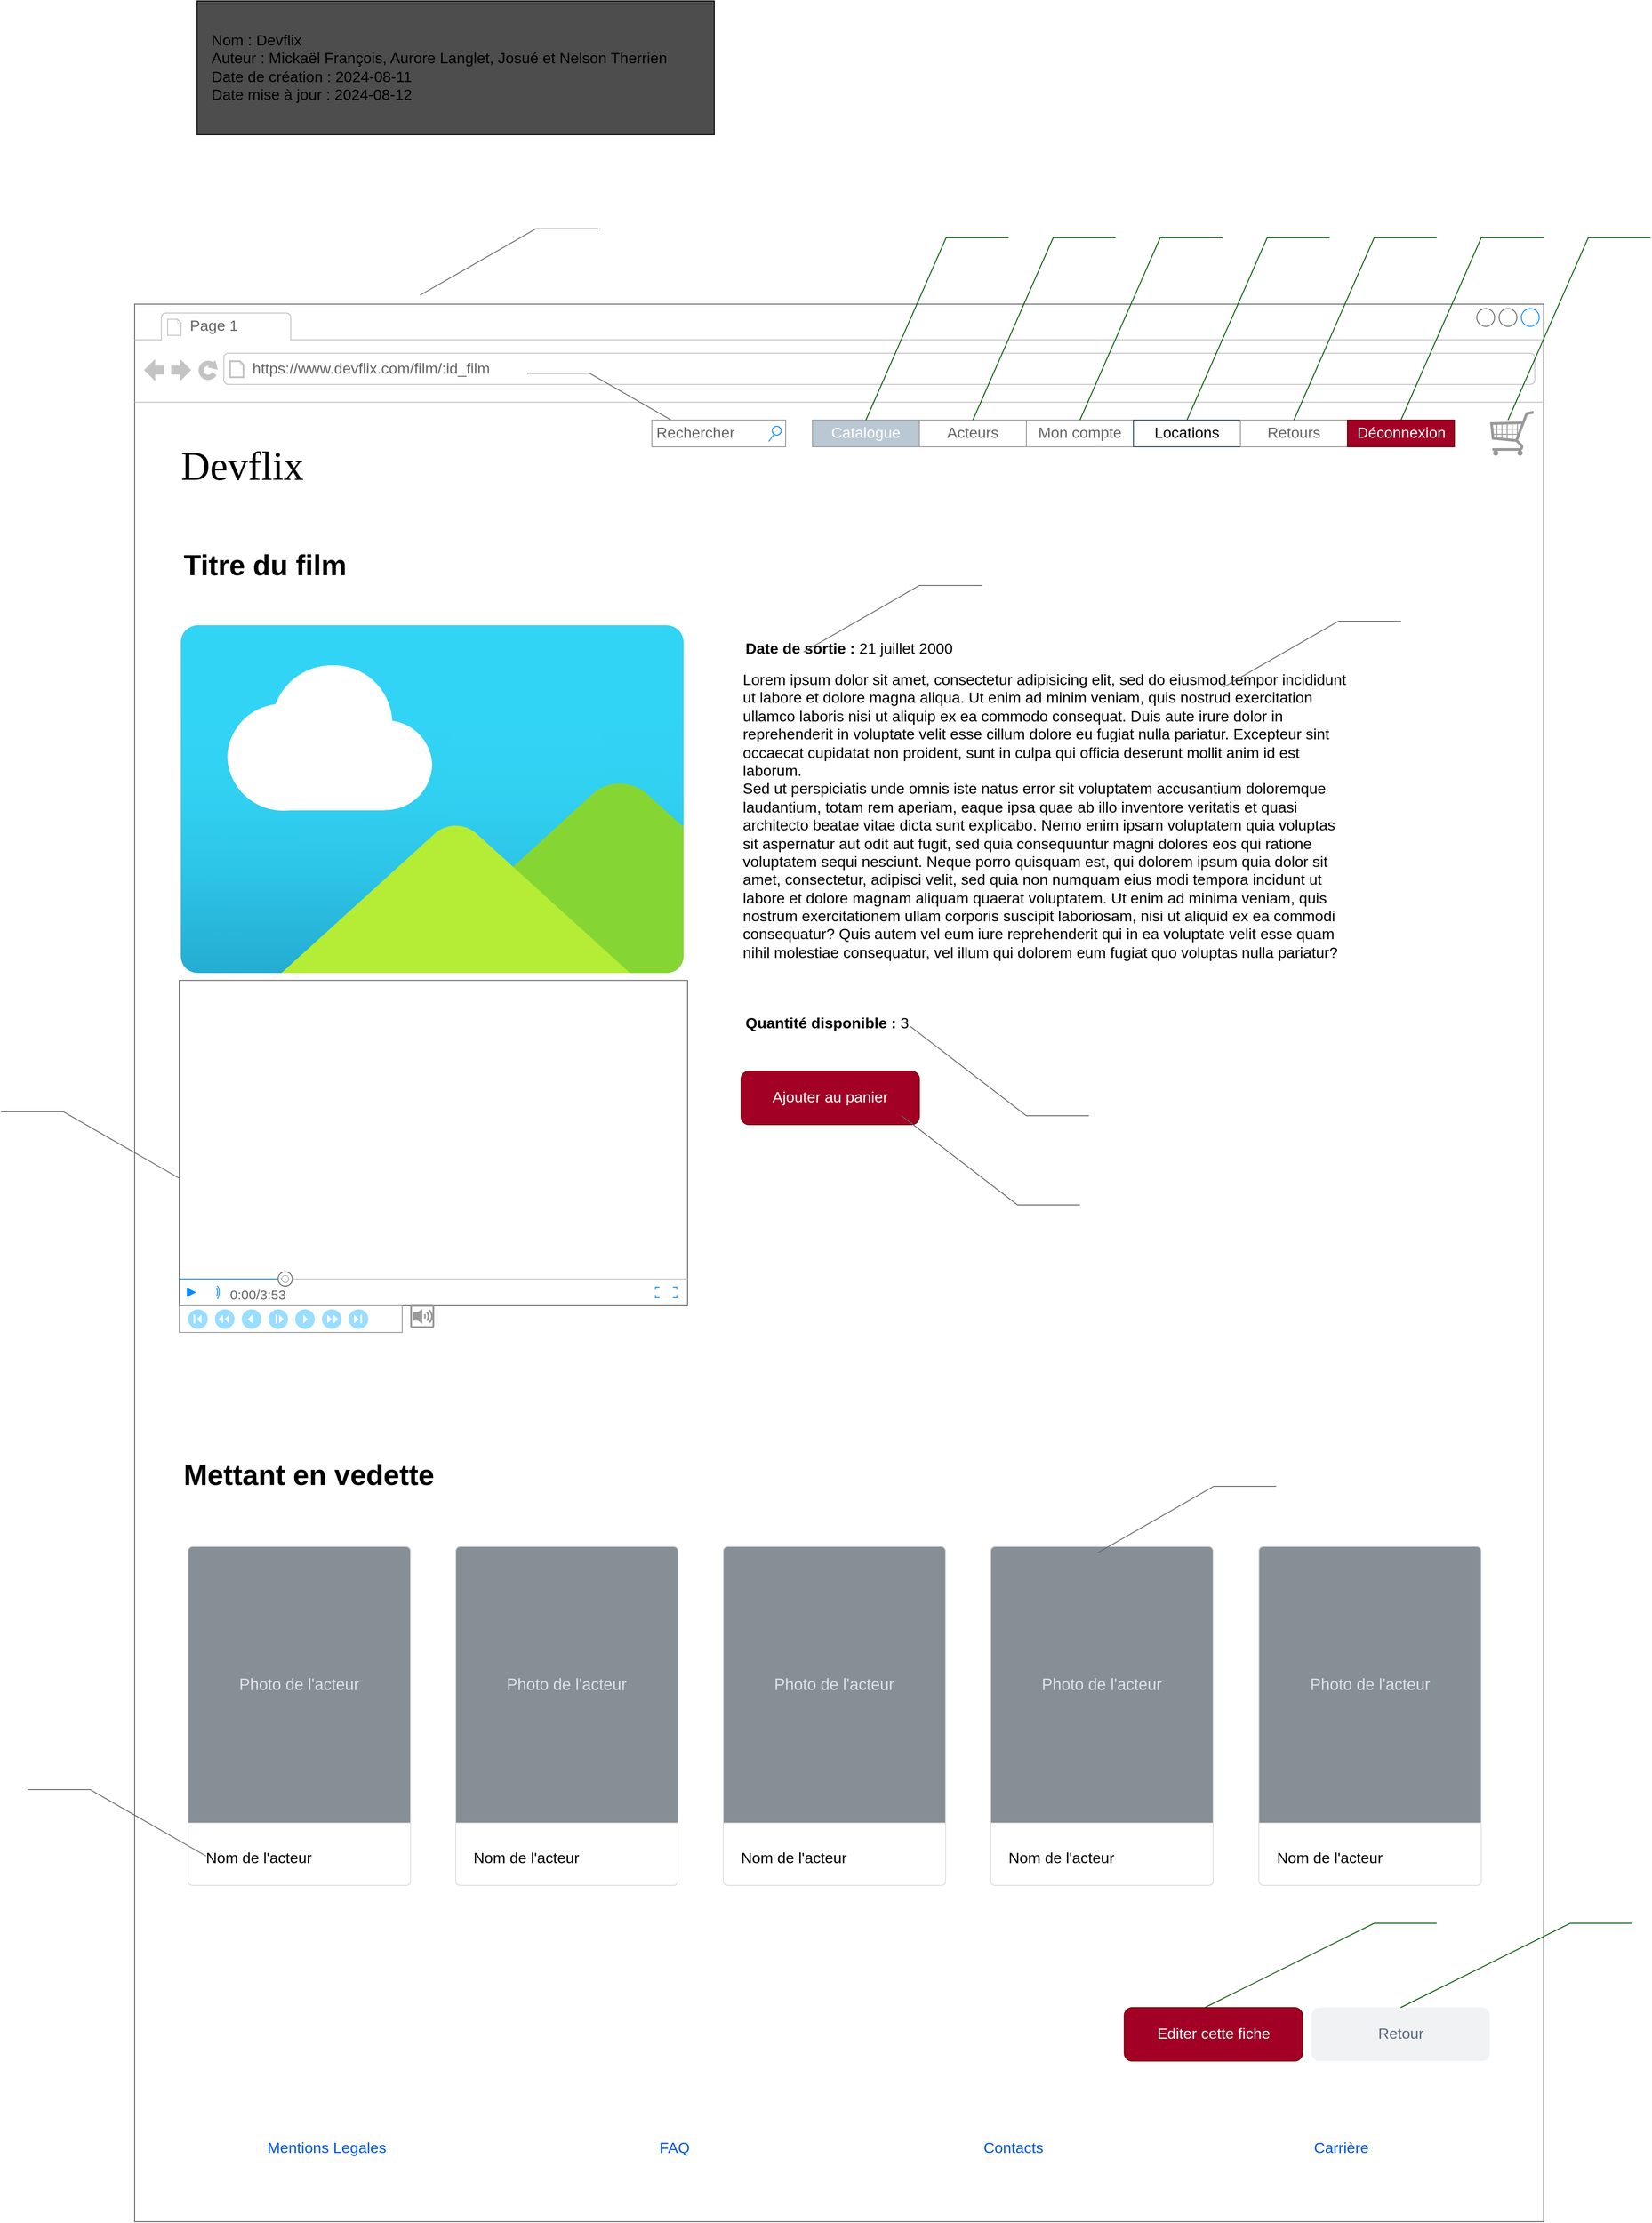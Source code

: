 <mxfile version="24.7.5" pages="2">
  <diagram name="Page-1" id="uT7ag20r3KLy_L4_oFwH">
    <mxGraphModel dx="5807" dy="4307" grid="1" gridSize="10" guides="1" tooltips="1" connect="1" arrows="1" fold="1" page="1" pageScale="1" pageWidth="1600" pageHeight="900" math="0" shadow="0">
      <root>
        <mxCell id="0" />
        <mxCell id="1" parent="0" />
        <mxCell id="fGQScQyehzx7AfjfV5yT-2" value="" style="group;movable=1;resizable=1;rotatable=1;deletable=1;editable=1;locked=0;connectable=1;" parent="1" vertex="1" connectable="0">
          <mxGeometry x="-1590" y="-1790" width="1580" height="2150" as="geometry" />
        </mxCell>
        <mxCell id="fGQScQyehzx7AfjfV5yT-3" value="" style="strokeWidth=1;shadow=0;dashed=0;align=center;html=1;shape=mxgraph.mockup.containers.browserWindow;rSize=0;strokeColor=#666666;strokeColor2=#008cff;strokeColor3=#c4c4c4;mainText=,;recursiveResize=0;container=0;movable=1;resizable=1;rotatable=1;deletable=1;editable=1;locked=0;connectable=1;" parent="fGQScQyehzx7AfjfV5yT-2" vertex="1">
          <mxGeometry width="1580" height="2150" as="geometry" />
        </mxCell>
        <mxCell id="fGQScQyehzx7AfjfV5yT-4" value="Page 1" style="strokeWidth=1;shadow=0;dashed=0;align=center;html=1;shape=mxgraph.mockup.containers.anchor;fontSize=17;fontColor=#666666;align=left;whiteSpace=wrap;movable=0;resizable=0;rotatable=0;deletable=0;editable=0;locked=1;connectable=0;" parent="fGQScQyehzx7AfjfV5yT-2" vertex="1">
          <mxGeometry x="60" y="12" width="110" height="26" as="geometry" />
        </mxCell>
        <mxCell id="fGQScQyehzx7AfjfV5yT-5" value="https://www.devflix.com/film/:id_film" style="strokeWidth=1;shadow=0;dashed=0;align=center;html=1;shape=mxgraph.mockup.containers.anchor;rSize=0;fontSize=17;fontColor=#666666;align=left;movable=0;resizable=0;rotatable=0;deletable=0;editable=0;locked=1;connectable=0;" parent="fGQScQyehzx7AfjfV5yT-2" vertex="1">
          <mxGeometry x="130" y="60" width="340" height="26" as="geometry" />
        </mxCell>
        <mxCell id="2zG1NNFF1ZWhaf5ODJDe-1" value="" style="verticalLabelPosition=bottom;shadow=0;dashed=0;align=center;html=1;verticalAlign=top;strokeWidth=1;shape=mxgraph.mockup.containers.videoPlayer;strokeColor=#666666;strokeColor2=#008cff;strokeColor3=#c4c4c4;textColor=#666666;fillColor2=#008cff;barHeight=30;barPos=20;" parent="fGQScQyehzx7AfjfV5yT-2" vertex="1">
          <mxGeometry x="50" y="758.259" width="570" height="364.732" as="geometry" />
        </mxCell>
        <mxCell id="2zG1NNFF1ZWhaf5ODJDe-2" value="" style="verticalLabelPosition=bottom;shadow=0;dashed=0;align=center;html=1;verticalAlign=top;strokeWidth=1;shape=mxgraph.mockup.misc.playbackControls;sketch=0;strokeColor=#999999;fillColor2=#99ddff;strokeColor2=none;fillColor3=#ffffff;strokeColor3=none;" parent="fGQScQyehzx7AfjfV5yT-2" vertex="1">
          <mxGeometry x="50" y="1122.991" width="250" height="28.795" as="geometry" />
        </mxCell>
        <mxCell id="2zG1NNFF1ZWhaf5ODJDe-3" value="" style="strokeColor=#999999;verticalLabelPosition=bottom;shadow=0;dashed=0;verticalAlign=top;strokeWidth=2;html=1;shape=mxgraph.mockup.misc.volumeIcon;" parent="fGQScQyehzx7AfjfV5yT-2" vertex="1">
          <mxGeometry x="310" y="1122.991" width="25" height="23.996" as="geometry" />
        </mxCell>
        <mxCell id="2zG1NNFF1ZWhaf5ODJDe-4" value="&lt;font style=&quot;font-size: 17px;&quot;&gt;Quantité disponible : &lt;span style=&quot;font-weight: normal;&quot;&gt;3&lt;/span&gt;&lt;/font&gt;" style="text;align=left;fontStyle=1;verticalAlign=middle;spacingLeft=3;spacingRight=3;strokeColor=none;rotatable=0;points=[[0,0.5],[1,0.5]];portConstraint=eastwest;html=1;fontSize=26;" parent="fGQScQyehzx7AfjfV5yT-2" vertex="1">
          <mxGeometry x="680" y="790" width="230" height="26" as="geometry" />
        </mxCell>
        <mxCell id="2zG1NNFF1ZWhaf5ODJDe-5" value="&lt;font color=&quot;#ffffff&quot;&gt;C10&lt;/font&gt;" style="strokeWidth=1;shadow=0;dashed=0;align=center;html=1;shape=mxgraph.mockup.text.callout;linkText=;textSize=17;textColor=#666666;callDir=SE;callStyle=line;fontSize=17;fontColor=#666666;align=right;verticalAlign=bottom;strokeColor=#666666;" parent="fGQScQyehzx7AfjfV5yT-2" vertex="1">
          <mxGeometry x="870" y="810" width="200" height="100" as="geometry" />
        </mxCell>
        <mxCell id="s75OVl8xnLfWyIdULknL-17" value="Devflix" style="text;html=1;points=[];align=left;verticalAlign=top;spacingTop=-4;fontSize=45;fontFamily=Verdana;" parent="1" vertex="1">
          <mxGeometry x="-1540" y="-1638" width="340" height="50" as="geometry" />
        </mxCell>
        <mxCell id="s75OVl8xnLfWyIdULknL-25" value="&lt;span style=&quot;font-size: 32px;&quot;&gt;Titre du film&lt;/span&gt;" style="text;align=left;fontStyle=1;verticalAlign=middle;spacingLeft=3;spacingRight=3;strokeColor=none;rotatable=0;points=[[0,0.5],[1,0.5]];portConstraint=eastwest;html=1;fontSize=26;" parent="1" vertex="1">
          <mxGeometry x="-1540" y="-1510" width="230" height="26" as="geometry" />
        </mxCell>
        <mxCell id="s75OVl8xnLfWyIdULknL-26" value="" style="image;aspect=fixed;html=1;points=[];align=center;fontSize=12;image=img/lib/azure2/general/Image.svg;" parent="1" vertex="1">
          <mxGeometry x="-1540" y="-1430" width="567.27" height="390" as="geometry" />
        </mxCell>
        <mxCell id="JJF2EniJgYhxrIs0NutH-1" value="&lt;font style=&quot;font-size: 17px;&quot;&gt;Date de sortie : &lt;span style=&quot;font-weight: normal;&quot;&gt;21 juillet 2000&lt;/span&gt;&lt;/font&gt;" style="text;align=left;fontStyle=1;verticalAlign=middle;spacingLeft=3;spacingRight=3;strokeColor=none;rotatable=0;points=[[0,0.5],[1,0.5]];portConstraint=eastwest;html=1;fontSize=26;" parent="1" vertex="1">
          <mxGeometry x="-910" y="-1420" width="230" height="26" as="geometry" />
        </mxCell>
        <mxCell id="yxPJ0LeMhgXe0XGlXWoE-1" value="&lt;font style=&quot;font-size: 17px;&quot;&gt;Lorem ipsum dolor sit amet, consectetur adipisicing elit, sed do eiusmod tempor incididunt ut labore et dolore magna aliqua. Ut enim ad minim veniam, quis nostrud exercitation ullamco laboris nisi ut aliquip ex ea commodo consequat. Duis aute irure dolor in reprehenderit in voluptate velit esse cillum dolore eu fugiat nulla pariatur. Excepteur sint occaecat cupidatat non proident, sunt in culpa qui officia deserunt mollit anim id est laborum.&lt;br&gt;Sed ut perspiciatis unde omnis iste natus error sit voluptatem accusantium doloremque laudantium, totam rem aperiam, eaque ipsa quae ab illo inventore veritatis et quasi architecto beatae vitae dicta sunt explicabo. Nemo enim ipsam voluptatem quia voluptas sit aspernatur aut odit aut fugit, sed quia consequuntur magni dolores eos qui ratione voluptatem sequi nesciunt. Neque porro quisquam est, qui dolorem ipsum quia dolor sit amet, consectetur, adipisci velit, sed quia non numquam eius modi tempora incidunt ut labore et dolore magnam aliquam quaerat voluptatem. Ut enim ad minima veniam, quis nostrum exercitationem ullam corporis suscipit laboriosam, nisi ut aliquid ex ea commodi consequatur? Quis autem vel eum iure reprehenderit qui in ea voluptate velit esse quam nihil molestiae consequatur, vel illum qui dolorem eum fugiat quo voluptas nulla pariatur?&lt;/font&gt;" style="text;spacingTop=-5;whiteSpace=wrap;html=1;align=left;fontSize=12;fontFamily=Helvetica;fillColor=none;strokeColor=none;" parent="1" vertex="1">
          <mxGeometry x="-910" y="-1380" width="680" height="350" as="geometry" />
        </mxCell>
        <mxCell id="yxPJ0LeMhgXe0XGlXWoE-2" value="Nom de l&#39;acteur" style="html=1;shadow=0;dashed=0;shape=mxgraph.bootstrap.rrect;rSize=5;strokeColor=#DFDFDF;html=1;whiteSpace=wrap;fillColor=#ffffff;fontColor=#000000;verticalAlign=bottom;align=left;spacing=20;fontSize=17;aspect=fixed;" parent="1" vertex="1">
          <mxGeometry x="-1530" y="-397" width="249.38" height="380" as="geometry" />
        </mxCell>
        <mxCell id="yxPJ0LeMhgXe0XGlXWoE-3" value="Photo de l&#39;acteur" style="html=1;shadow=0;dashed=0;shape=mxgraph.bootstrap.topButton;rSize=5;perimeter=none;whiteSpace=wrap;fillColor=#868E96;strokeColor=#DFDFDF;fontColor=#DEE2E6;resizeWidth=1;fontSize=18;" parent="yxPJ0LeMhgXe0XGlXWoE-2" vertex="1">
          <mxGeometry width="249.38" height="310" relative="1" as="geometry" />
        </mxCell>
        <mxCell id="yxPJ0LeMhgXe0XGlXWoE-4" value="Nom de l&#39;acteur" style="html=1;shadow=0;dashed=0;shape=mxgraph.bootstrap.rrect;rSize=5;strokeColor=#DFDFDF;html=1;whiteSpace=wrap;fillColor=#ffffff;fontColor=#000000;verticalAlign=bottom;align=left;spacing=20;fontSize=17;aspect=fixed;" parent="1" vertex="1">
          <mxGeometry x="-1230" y="-397" width="249.38" height="380" as="geometry" />
        </mxCell>
        <mxCell id="yxPJ0LeMhgXe0XGlXWoE-5" value="Photo de l&#39;acteur" style="html=1;shadow=0;dashed=0;shape=mxgraph.bootstrap.topButton;rSize=5;perimeter=none;whiteSpace=wrap;fillColor=#868E96;strokeColor=#DFDFDF;fontColor=#DEE2E6;resizeWidth=1;fontSize=18;" parent="yxPJ0LeMhgXe0XGlXWoE-4" vertex="1">
          <mxGeometry width="249.38" height="310" relative="1" as="geometry" />
        </mxCell>
        <mxCell id="yxPJ0LeMhgXe0XGlXWoE-6" value="Nom de l&#39;acteur" style="html=1;shadow=0;dashed=0;shape=mxgraph.bootstrap.rrect;rSize=5;strokeColor=#DFDFDF;html=1;whiteSpace=wrap;fillColor=#ffffff;fontColor=#000000;verticalAlign=bottom;align=left;spacing=20;fontSize=17;aspect=fixed;" parent="1" vertex="1">
          <mxGeometry x="-930" y="-397" width="249.38" height="380" as="geometry" />
        </mxCell>
        <mxCell id="yxPJ0LeMhgXe0XGlXWoE-7" value="Photo de l&#39;acteur" style="html=1;shadow=0;dashed=0;shape=mxgraph.bootstrap.topButton;rSize=5;perimeter=none;whiteSpace=wrap;fillColor=#868E96;strokeColor=#DFDFDF;fontColor=#DEE2E6;resizeWidth=1;fontSize=18;" parent="yxPJ0LeMhgXe0XGlXWoE-6" vertex="1">
          <mxGeometry width="249.38" height="310" relative="1" as="geometry" />
        </mxCell>
        <mxCell id="yxPJ0LeMhgXe0XGlXWoE-8" value="Nom de l&#39;acteur" style="html=1;shadow=0;dashed=0;shape=mxgraph.bootstrap.rrect;rSize=5;strokeColor=#DFDFDF;html=1;whiteSpace=wrap;fillColor=#ffffff;fontColor=#000000;verticalAlign=bottom;align=left;spacing=20;fontSize=17;aspect=fixed;" parent="1" vertex="1">
          <mxGeometry x="-630" y="-397" width="249.38" height="380" as="geometry" />
        </mxCell>
        <mxCell id="yxPJ0LeMhgXe0XGlXWoE-9" value="Photo de l&#39;acteur" style="html=1;shadow=0;dashed=0;shape=mxgraph.bootstrap.topButton;rSize=5;perimeter=none;whiteSpace=wrap;fillColor=#868E96;strokeColor=#DFDFDF;fontColor=#DEE2E6;resizeWidth=1;fontSize=18;" parent="yxPJ0LeMhgXe0XGlXWoE-8" vertex="1">
          <mxGeometry width="249.38" height="310" relative="1" as="geometry" />
        </mxCell>
        <mxCell id="yxPJ0LeMhgXe0XGlXWoE-10" value="Nom de l&#39;acteur" style="html=1;shadow=0;dashed=0;shape=mxgraph.bootstrap.rrect;rSize=5;strokeColor=#DFDFDF;html=1;whiteSpace=wrap;fillColor=#ffffff;fontColor=#000000;verticalAlign=bottom;align=left;spacing=20;fontSize=17;aspect=fixed;" parent="1" vertex="1">
          <mxGeometry x="-329.38" y="-397" width="249.38" height="380" as="geometry" />
        </mxCell>
        <mxCell id="yxPJ0LeMhgXe0XGlXWoE-11" value="Photo de l&#39;acteur" style="html=1;shadow=0;dashed=0;shape=mxgraph.bootstrap.topButton;rSize=5;perimeter=none;whiteSpace=wrap;fillColor=#868E96;strokeColor=#DFDFDF;fontColor=#DEE2E6;resizeWidth=1;fontSize=18;" parent="yxPJ0LeMhgXe0XGlXWoE-10" vertex="1">
          <mxGeometry width="249.38" height="310" relative="1" as="geometry" />
        </mxCell>
        <mxCell id="yxPJ0LeMhgXe0XGlXWoE-12" value="&lt;span style=&quot;font-size: 32px;&quot;&gt;Mettant en vedette&lt;/span&gt;" style="text;align=left;fontStyle=1;verticalAlign=middle;spacingLeft=3;spacingRight=3;strokeColor=none;rotatable=0;points=[[0,0.5],[1,0.5]];portConstraint=eastwest;html=1;fontSize=26;" parent="1" vertex="1">
          <mxGeometry x="-1540" y="-490" width="320" height="26" as="geometry" />
        </mxCell>
        <mxCell id="yxPJ0LeMhgXe0XGlXWoE-13" value="&lt;font color=&quot;#ffffff&quot;&gt;C6&lt;/font&gt;" style="strokeWidth=1;shadow=0;dashed=0;align=center;html=1;shape=mxgraph.mockup.text.callout;linkText=;textSize=17;textColor=#666666;callDir=NW;callStyle=line;fontSize=17;fontColor=#666666;align=left;verticalAlign=top;strokeColor=#666666;" parent="1" vertex="1">
          <mxGeometry x="-1150" y="-1738" width="200" height="100" as="geometry" />
        </mxCell>
        <mxCell id="yxPJ0LeMhgXe0XGlXWoE-14" value="&lt;font color=&quot;#ffffff&quot;&gt;C3&lt;/font&gt;" style="strokeWidth=1;shadow=0;dashed=0;align=center;html=1;shape=mxgraph.mockup.text.callout;linkText=;textSize=17;textColor=#666666;callDir=NE;callStyle=line;fontSize=17;fontColor=#666666;align=right;verticalAlign=top;strokeColor=#666666;" parent="1" vertex="1">
          <mxGeometry x="-1270" y="-1900" width="200" height="100" as="geometry" />
        </mxCell>
        <mxCell id="yxPJ0LeMhgXe0XGlXWoE-15" value="&lt;font color=&quot;#ffffff&quot;&gt;C3&lt;/font&gt;" style="strokeWidth=1;shadow=0;dashed=0;align=center;html=1;shape=mxgraph.mockup.text.callout;linkText=;textSize=17;textColor=#666666;callDir=NE;callStyle=line;fontSize=17;fontColor=#666666;align=right;verticalAlign=top;strokeColor=#666666;" parent="1" vertex="1">
          <mxGeometry x="-840" y="-1500" width="200" height="100" as="geometry" />
        </mxCell>
        <mxCell id="yxPJ0LeMhgXe0XGlXWoE-16" value="&lt;font color=&quot;#ffffff&quot;&gt;C3&lt;/font&gt;" style="strokeWidth=1;shadow=0;dashed=0;align=center;html=1;shape=mxgraph.mockup.text.callout;linkText=;textSize=17;textColor=#666666;callDir=NE;callStyle=line;fontSize=17;fontColor=#666666;align=right;verticalAlign=top;strokeColor=#666666;" parent="1" vertex="1">
          <mxGeometry x="-370" y="-1460" width="200" height="100" as="geometry" />
        </mxCell>
        <mxCell id="yxPJ0LeMhgXe0XGlXWoE-17" value="&lt;font color=&quot;#ffffff&quot;&gt;C3&lt;/font&gt;" style="strokeWidth=1;shadow=0;dashed=0;align=center;html=1;shape=mxgraph.mockup.text.callout;linkText=;textSize=17;textColor=#666666;callDir=NE;callStyle=line;fontSize=17;fontColor=#666666;align=right;verticalAlign=top;strokeColor=#666666;" parent="1" vertex="1">
          <mxGeometry x="-510" y="-490" width="200" height="100" as="geometry" />
        </mxCell>
        <mxCell id="yxPJ0LeMhgXe0XGlXWoE-18" value="&lt;font color=&quot;#ffffff&quot;&gt;C4&lt;/font&gt;" style="strokeWidth=1;shadow=0;dashed=0;align=center;html=1;shape=mxgraph.mockup.text.callout;linkText=;textSize=17;textColor=#666666;callDir=NW;callStyle=line;fontSize=17;fontColor=#666666;align=left;verticalAlign=top;strokeColor=#666666;" parent="1" vertex="1">
          <mxGeometry x="-1710" y="-150" width="200" height="100" as="geometry" />
        </mxCell>
        <mxCell id="yxPJ0LeMhgXe0XGlXWoE-19" value="Mentions Legales" style="fillColor=none;strokeColor=none;html=1;fontColor=#0057D8;align=center;verticalAlign=middle;fontStyle=0;fontSize=17;" parent="1" vertex="1">
          <mxGeometry x="-1500.31" y="240" width="250" height="75" as="geometry" />
        </mxCell>
        <mxCell id="yxPJ0LeMhgXe0XGlXWoE-20" value="FAQ" style="fillColor=none;strokeColor=none;html=1;fontColor=#0057D8;align=center;verticalAlign=middle;fontStyle=0;fontSize=17;fontFamily=Helvetica;" parent="1" vertex="1">
          <mxGeometry x="-1110.31" y="240" width="250" height="75" as="geometry" />
        </mxCell>
        <mxCell id="yxPJ0LeMhgXe0XGlXWoE-21" value="Contacts" style="fillColor=none;strokeColor=none;html=1;fontColor=#0057D8;align=center;verticalAlign=middle;fontStyle=0;fontSize=17;fontFamily=Helvetica;" parent="1" vertex="1">
          <mxGeometry x="-730.31" y="240" width="250" height="75" as="geometry" />
        </mxCell>
        <mxCell id="yxPJ0LeMhgXe0XGlXWoE-22" value="Carrière&amp;nbsp;" style="fillColor=none;strokeColor=none;html=1;fontColor=#0057D8;align=center;verticalAlign=middle;fontStyle=0;fontSize=17;fontFamily=Helvetica;" parent="1" vertex="1">
          <mxGeometry x="-360.31" y="240" width="250" height="75" as="geometry" />
        </mxCell>
        <mxCell id="yxPJ0LeMhgXe0XGlXWoE-23" value="Retour" style="rounded=1;fillColor=#F1F2F4;strokeColor=none;html=1;whiteSpace=wrap;fontColor=#596780;align=center;verticalAlign=middle;fontStyle=0;fontSize=17;sketch=0;fontFamily=Helvetica;" parent="1" vertex="1">
          <mxGeometry x="-270.31" y="120" width="200" height="60" as="geometry" />
        </mxCell>
        <mxCell id="yxPJ0LeMhgXe0XGlXWoE-24" value="Editer cette fiche" style="rounded=1;fillColor=#a20025;strokeColor=#6F0000;html=1;whiteSpace=wrap;fontColor=#ffffff;align=center;verticalAlign=middle;fontStyle=0;fontSize=17;sketch=0;fontFamily=Helvetica;" parent="1" vertex="1">
          <mxGeometry x="-480.31" y="120" width="200" height="60" as="geometry" />
        </mxCell>
        <mxCell id="yxPJ0LeMhgXe0XGlXWoE-25" value="C8" style="strokeWidth=1;shadow=0;dashed=0;align=center;html=1;shape=mxgraph.mockup.text.callout;linkText=;textSize=17;textColor=#666666;callDir=NE;callStyle=line;fontSize=17;align=right;verticalAlign=top;strokeColor=#005700;fillColor=#008a00;fontColor=#ffffff;" parent="1" vertex="1">
          <mxGeometry x="-170.31" width="260" height="120" as="geometry" />
        </mxCell>
        <mxCell id="yxPJ0LeMhgXe0XGlXWoE-26" value="C34" style="strokeWidth=1;shadow=0;dashed=0;align=center;html=1;shape=mxgraph.mockup.text.callout;linkText=;textSize=17;textColor=#666666;callDir=NE;callStyle=line;fontSize=17;align=right;verticalAlign=top;strokeColor=#005700;fillColor=#008a00;fontColor=#ffffff;" parent="1" vertex="1">
          <mxGeometry x="-390" width="260" height="120" as="geometry" />
        </mxCell>
        <mxCell id="yxPJ0LeMhgXe0XGlXWoE-27" value="Ajouter au panier" style="rounded=1;fillColor=#a20025;strokeColor=#6F0000;html=1;whiteSpace=wrap;fontColor=#ffffff;align=center;verticalAlign=middle;fontStyle=0;fontSize=17;sketch=0;fontFamily=Helvetica;" parent="1" vertex="1">
          <mxGeometry x="-910.0" y="-930" width="200" height="60" as="geometry" />
        </mxCell>
        <mxCell id="yxPJ0LeMhgXe0XGlXWoE-30" value="&lt;font color=&quot;#ffffff&quot;&gt;C5&lt;/font&gt;" style="strokeWidth=1;shadow=0;dashed=0;align=center;html=1;shape=mxgraph.mockup.text.callout;linkText=;textSize=17;textColor=#666666;callDir=SE;callStyle=line;fontSize=17;fontColor=#666666;align=right;verticalAlign=bottom;strokeColor=#666666;" parent="1" vertex="1">
          <mxGeometry x="-730" y="-880" width="200" height="100" as="geometry" />
        </mxCell>
        <mxCell id="SGTG4hCwak-cN8688K8G-1" value="&lt;span style=&quot;font-size: 17px;&quot;&gt;&amp;nbsp; &amp;nbsp;Nom : Devflix&lt;/span&gt;&lt;br style=&quot;font-size: 17px;&quot;&gt;&lt;span style=&quot;font-size: 17px;&quot;&gt;&amp;nbsp; &amp;nbsp;Auteur : Mickaël François, Aurore Langlet, Josué et Nelson Therrien&lt;/span&gt;&lt;br style=&quot;font-size: 17px;&quot;&gt;&lt;span style=&quot;font-size: 17px;&quot;&gt;&amp;nbsp; &amp;nbsp;Date de création : 2024-08-11&lt;/span&gt;&lt;br style=&quot;font-size: 17px;&quot;&gt;&lt;span style=&quot;font-size: 17px;&quot;&gt;&amp;nbsp; &amp;nbsp;Date mise à jour : 2024-08-12&amp;nbsp; &amp;nbsp; &amp;nbsp; &amp;nbsp; &amp;nbsp; &amp;nbsp; &amp;nbsp; &amp;nbsp; &amp;nbsp; &amp;nbsp; &amp;nbsp; &amp;nbsp; &amp;nbsp; &amp;nbsp; &amp;nbsp; &amp;nbsp; &amp;nbsp; &amp;nbsp; &amp;nbsp; &amp;nbsp; &amp;nbsp; &amp;nbsp; &amp;nbsp; &amp;nbsp; &amp;nbsp; &amp;nbsp; &amp;nbsp; &amp;nbsp; &amp;nbsp; &amp;nbsp; &amp;nbsp; &amp;nbsp; &amp;nbsp; &amp;nbsp; &amp;nbsp;&lt;/span&gt;" style="rounded=0;whiteSpace=wrap;html=1;align=left;fillColor=#4D4D4D;strokeColor=#000000;" parent="1" vertex="1">
          <mxGeometry x="-1520" y="-2130" width="580" height="150" as="geometry" />
        </mxCell>
        <mxCell id="SGTG4hCwak-cN8688K8G-2" value="&lt;font style=&quot;font-size: 17px;&quot;&gt;Rechercher&lt;/font&gt;" style="strokeWidth=1;shadow=0;dashed=0;align=center;html=1;shape=mxgraph.mockup.forms.searchBox;strokeColor=#999999;mainText=;strokeColor2=#008cff;fontColor=#666666;fontSize=17;align=left;spacingLeft=3;whiteSpace=wrap;" parent="1" vertex="1">
          <mxGeometry x="-1010" y="-1660" width="150" height="30" as="geometry" />
        </mxCell>
        <mxCell id="SGTG4hCwak-cN8688K8G-3" value="" style="group;movable=1;resizable=1;rotatable=1;deletable=1;editable=1;locked=0;connectable=1;" parent="1" vertex="1" connectable="0">
          <mxGeometry x="-830" y="-1890" width="930" height="280" as="geometry" />
        </mxCell>
        <mxCell id="SGTG4hCwak-cN8688K8G-4" value="" style="swimlane;shape=mxgraph.bootstrap.anchor;strokeColor=#999999;fillColor=#ffffff;fontColor=#666666;childLayout=stackLayout;horizontal=0;startSize=0;horizontalStack=1;resizeParent=1;resizeParentMax=0;resizeLast=0;collapsible=0;marginBottom=0;whiteSpace=wrap;html=1;" parent="SGTG4hCwak-cN8688K8G-3" vertex="1">
          <mxGeometry y="230" width="720" height="30" as="geometry" />
        </mxCell>
        <mxCell id="SGTG4hCwak-cN8688K8G-5" value="&lt;font color=&quot;#ffffff&quot;&gt;Catalogue&lt;/font&gt;" style="text;strokeColor=inherit;align=center;verticalAlign=middle;spacingLeft=10;spacingRight=10;overflow=hidden;points=[[0,0.5],[1,0.5]];portConstraint=eastwest;rotatable=0;whiteSpace=wrap;html=1;fillColor=#BAC8D3;fontColor=inherit;fontSize=17;" parent="SGTG4hCwak-cN8688K8G-4" vertex="1">
          <mxGeometry width="120" height="30" as="geometry" />
        </mxCell>
        <mxCell id="SGTG4hCwak-cN8688K8G-6" value="Acteurs" style="text;strokeColor=inherit;align=center;verticalAlign=middle;spacingLeft=10;spacingRight=10;overflow=hidden;points=[[0,0.5],[1,0.5]];portConstraint=eastwest;rotatable=0;whiteSpace=wrap;html=1;fillColor=inherit;fontColor=inherit;fontSize=17;" parent="SGTG4hCwak-cN8688K8G-4" vertex="1">
          <mxGeometry x="120" width="120" height="30" as="geometry" />
        </mxCell>
        <mxCell id="SGTG4hCwak-cN8688K8G-7" value="Mon compte" style="text;strokeColor=inherit;align=center;verticalAlign=middle;spacingLeft=10;spacingRight=10;overflow=hidden;points=[[0,0.5],[1,0.5]];portConstraint=eastwest;rotatable=0;whiteSpace=wrap;html=1;fillColor=inherit;fontColor=inherit;fontSize=17;" parent="SGTG4hCwak-cN8688K8G-4" vertex="1">
          <mxGeometry x="240" width="120" height="30" as="geometry" />
        </mxCell>
        <mxCell id="SGTG4hCwak-cN8688K8G-8" value="&lt;font color=&quot;#000000&quot;&gt;Locations&lt;/font&gt;" style="text;strokeColor=#23445d;align=center;verticalAlign=middle;spacingLeft=10;spacingRight=10;overflow=hidden;points=[[0,0.5],[1,0.5]];portConstraint=eastwest;rotatable=0;whiteSpace=wrap;html=1;fillColor=#FFFFFF;fontSize=17;fontFamily=Helvetica;fontColor=inherit;" parent="SGTG4hCwak-cN8688K8G-4" vertex="1">
          <mxGeometry x="360" width="120" height="30" as="geometry" />
        </mxCell>
        <mxCell id="SGTG4hCwak-cN8688K8G-9" value="Retours" style="text;strokeColor=inherit;align=center;verticalAlign=middle;spacingLeft=10;spacingRight=10;overflow=hidden;points=[[0,0.5],[1,0.5]];portConstraint=eastwest;rotatable=0;whiteSpace=wrap;html=1;fillColor=inherit;fontColor=inherit;fontSize=17;" parent="SGTG4hCwak-cN8688K8G-4" vertex="1">
          <mxGeometry x="480" width="120" height="30" as="geometry" />
        </mxCell>
        <mxCell id="SGTG4hCwak-cN8688K8G-10" value="Déconnexion&amp;nbsp;" style="text;strokeColor=#6F0000;align=center;verticalAlign=middle;spacingLeft=10;spacingRight=10;overflow=hidden;points=[[0,0.5],[1,0.5]];portConstraint=eastwest;rotatable=0;whiteSpace=wrap;html=1;fillColor=#a20025;fontColor=#ffffff;fontSize=17;" parent="SGTG4hCwak-cN8688K8G-4" vertex="1">
          <mxGeometry x="600" width="120" height="30" as="geometry" />
        </mxCell>
        <mxCell id="SGTG4hCwak-cN8688K8G-11" value="C4" style="strokeWidth=1;shadow=0;dashed=0;align=center;html=1;shape=mxgraph.mockup.text.callout;linkText=;textSize=17;textColor=#666666;callDir=NE;callStyle=line;fontSize=17;align=right;verticalAlign=top;strokeColor=#005700;fillColor=#008a00;fontColor=#ffffff;" parent="SGTG4hCwak-cN8688K8G-3" vertex="1">
          <mxGeometry x="180" width="160" height="230" as="geometry" />
        </mxCell>
        <mxCell id="SGTG4hCwak-cN8688K8G-12" value="C1" style="strokeWidth=1;shadow=0;dashed=0;align=center;html=1;shape=mxgraph.mockup.text.callout;linkText=;textSize=17;textColor=#666666;callDir=NE;callStyle=line;fontSize=17;align=right;verticalAlign=top;strokeColor=#005700;fillColor=#008a00;fontColor=#ffffff;" parent="SGTG4hCwak-cN8688K8G-3" vertex="1">
          <mxGeometry x="60" width="160" height="230" as="geometry" />
        </mxCell>
        <mxCell id="SGTG4hCwak-cN8688K8G-13" value="C17" style="strokeWidth=1;shadow=0;dashed=0;align=center;html=1;shape=mxgraph.mockup.text.callout;linkText=;textSize=17;textColor=#666666;callDir=NE;callStyle=line;fontSize=17;align=right;verticalAlign=top;strokeColor=#005700;fillColor=#008a00;fontColor=#ffffff;" parent="SGTG4hCwak-cN8688K8G-3" vertex="1">
          <mxGeometry x="300" width="160" height="230" as="geometry" />
        </mxCell>
        <mxCell id="SGTG4hCwak-cN8688K8G-14" value="C19" style="strokeWidth=1;shadow=0;dashed=0;align=center;html=1;shape=mxgraph.mockup.text.callout;linkText=;textSize=17;textColor=#666666;callDir=NE;callStyle=line;fontSize=17;align=right;verticalAlign=top;strokeColor=#005700;fillColor=#008a00;fontColor=#ffffff;" parent="SGTG4hCwak-cN8688K8G-3" vertex="1">
          <mxGeometry x="420" width="160" height="230" as="geometry" />
        </mxCell>
        <mxCell id="SGTG4hCwak-cN8688K8G-15" value="" style="verticalLabelPosition=bottom;shadow=0;dashed=0;align=center;html=1;verticalAlign=top;strokeWidth=1;shape=mxgraph.mockup.misc.shoppingCart;strokeColor=#999999;" parent="SGTG4hCwak-cN8688K8G-3" vertex="1">
          <mxGeometry x="760" y="220" width="50" height="50" as="geometry" />
        </mxCell>
        <mxCell id="SGTG4hCwak-cN8688K8G-16" value="C55" style="strokeWidth=1;shadow=0;dashed=0;align=center;html=1;shape=mxgraph.mockup.text.callout;linkText=;textSize=17;textColor=#666666;callDir=NE;callStyle=line;fontSize=17;align=right;verticalAlign=top;strokeColor=#005700;fillColor=#008a00;fontColor=#ffffff;" parent="SGTG4hCwak-cN8688K8G-3" vertex="1">
          <mxGeometry x="540" width="160" height="230" as="geometry" />
        </mxCell>
        <mxCell id="SGTG4hCwak-cN8688K8G-17" value="C46" style="strokeWidth=1;shadow=0;dashed=0;align=center;html=1;shape=mxgraph.mockup.text.callout;linkText=;textSize=17;textColor=#666666;callDir=NE;callStyle=line;fontSize=17;align=right;verticalAlign=top;strokeColor=#005700;fillColor=#008a00;fontColor=#ffffff;" parent="SGTG4hCwak-cN8688K8G-3" vertex="1">
          <mxGeometry x="660" width="160" height="230" as="geometry" />
        </mxCell>
        <mxCell id="SGTG4hCwak-cN8688K8G-18" value="C9" style="strokeWidth=1;shadow=0;dashed=0;align=center;html=1;shape=mxgraph.mockup.text.callout;linkText=;textSize=17;textColor=#666666;callDir=NE;callStyle=line;fontSize=17;align=right;verticalAlign=top;strokeColor=#005700;fillColor=#008a00;fontColor=#ffffff;container=0;" parent="SGTG4hCwak-cN8688K8G-3" vertex="1">
          <mxGeometry x="780" width="160" height="230" as="geometry" />
        </mxCell>
        <mxCell id="g0Zfvt8oD3GUP9yJDUb8-1" value="&lt;font color=&quot;#ffffff&quot;&gt;C7&lt;/font&gt;" style="strokeWidth=1;shadow=0;dashed=0;align=center;html=1;shape=mxgraph.mockup.text.callout;linkText=;textSize=17;textColor=#666666;callDir=NW;callStyle=line;fontSize=17;fontColor=#666666;align=left;verticalAlign=top;strokeColor=#666666;" vertex="1" parent="1">
          <mxGeometry x="-1740" y="-910" width="200" height="100" as="geometry" />
        </mxCell>
      </root>
    </mxGraphModel>
  </diagram>
  <diagram id="43ZVMdml4FpRxTEiV35G" name="Page-2">
    <mxGraphModel dx="3990" dy="4093" grid="1" gridSize="10" guides="1" tooltips="1" connect="1" arrows="1" fold="1" page="1" pageScale="1" pageWidth="1600" pageHeight="900" math="0" shadow="0">
      <root>
        <mxCell id="0" />
        <mxCell id="1" parent="0" />
        <mxCell id="3TLTC2sT0iKyGV7Vs5NB-1" value="" style="strokeWidth=1;shadow=0;dashed=0;align=center;html=1;shape=mxgraph.mockup.containers.browserWindow;rSize=0;strokeColor=#666666;strokeColor2=#008cff;strokeColor3=#c4c4c4;mainText=,;recursiveResize=0;container=0;movable=0;resizable=0;rotatable=0;deletable=0;editable=0;locked=1;connectable=0;" vertex="1" parent="1">
          <mxGeometry x="-1430" y="-1690" width="1580" height="1820" as="geometry" />
        </mxCell>
        <mxCell id="3TLTC2sT0iKyGV7Vs5NB-2" value="Devflix" style="text;html=1;points=[];align=left;verticalAlign=top;spacingTop=-4;fontSize=45;fontFamily=Verdana;" vertex="1" parent="1">
          <mxGeometry x="-1380" y="-1540" width="340" height="50" as="geometry" />
        </mxCell>
        <mxCell id="3TLTC2sT0iKyGV7Vs5NB-3" value="Page 1" style="strokeWidth=1;shadow=0;dashed=0;align=center;html=1;shape=mxgraph.mockup.containers.anchor;fontSize=17;fontColor=#666666;align=left;whiteSpace=wrap;" vertex="1" parent="1">
          <mxGeometry x="-1370" y="-1678" width="110" height="26" as="geometry" />
        </mxCell>
        <mxCell id="3TLTC2sT0iKyGV7Vs5NB-4" value="https://www.devflix.com/acteur/:id_acteur" style="strokeWidth=1;shadow=0;dashed=0;align=center;html=1;shape=mxgraph.mockup.containers.anchor;rSize=0;fontSize=17;fontColor=#666666;align=left;" vertex="1" parent="1">
          <mxGeometry x="-1300" y="-1630" width="250" height="26" as="geometry" />
        </mxCell>
        <mxCell id="3TLTC2sT0iKyGV7Vs5NB-5" value="Texte régulier" style="strokeWidth=1;shadow=0;dashed=0;align=left;html=1;shape=mxgraph.mockup.text.callout;linkText=;textSize=17;textColor=#666666;callDir=SE;callStyle=line;fontSize=17;fontColor=#ffffff;align=right;verticalAlign=bottom;strokeColor=#001DBC;fontFamily=Helvetica;fillColor=#0050ef;" vertex="1" parent="1">
          <mxGeometry x="-170" y="-1050" width="480" height="120" as="geometry" />
        </mxCell>
        <mxCell id="3TLTC2sT0iKyGV7Vs5NB-6" value="Mentions Legales" style="fillColor=none;strokeColor=none;html=1;fontColor=#0057D8;align=center;verticalAlign=middle;fontStyle=0;fontSize=17;" vertex="1" parent="1">
          <mxGeometry x="-1335" y="50" width="250" height="75" as="geometry" />
        </mxCell>
        <mxCell id="3TLTC2sT0iKyGV7Vs5NB-7" value="FAQ" style="fillColor=none;strokeColor=none;html=1;fontColor=#0057D8;align=center;verticalAlign=middle;fontStyle=0;fontSize=17;fontFamily=Helvetica;" vertex="1" parent="1">
          <mxGeometry x="-945" y="50" width="250" height="75" as="geometry" />
        </mxCell>
        <mxCell id="3TLTC2sT0iKyGV7Vs5NB-8" value="Contacts" style="fillColor=none;strokeColor=none;html=1;fontColor=#0057D8;align=center;verticalAlign=middle;fontStyle=0;fontSize=17;fontFamily=Helvetica;" vertex="1" parent="1">
          <mxGeometry x="-565" y="50" width="250" height="75" as="geometry" />
        </mxCell>
        <mxCell id="3TLTC2sT0iKyGV7Vs5NB-9" value="Carrière&amp;nbsp;" style="fillColor=none;strokeColor=none;html=1;fontColor=#0057D8;align=center;verticalAlign=middle;fontStyle=0;fontSize=17;fontFamily=Helvetica;" vertex="1" parent="1">
          <mxGeometry x="-195" y="50" width="250" height="75" as="geometry" />
        </mxCell>
        <mxCell id="3TLTC2sT0iKyGV7Vs5NB-10" value="Retour" style="rounded=1;fillColor=#F1F2F4;strokeColor=none;html=1;whiteSpace=wrap;fontColor=#596780;align=center;verticalAlign=middle;fontStyle=0;fontSize=17;sketch=0;fontFamily=Helvetica;" vertex="1" parent="1">
          <mxGeometry x="-70" y="-20" width="200" height="60" as="geometry" />
        </mxCell>
        <mxCell id="3TLTC2sT0iKyGV7Vs5NB-11" value="Editer cette fiche" style="rounded=1;fillColor=#a20025;strokeColor=#6F0000;html=1;whiteSpace=wrap;fontColor=#ffffff;align=center;verticalAlign=middle;fontStyle=0;fontSize=17;sketch=0;fontFamily=Helvetica;" vertex="1" parent="1">
          <mxGeometry x="-280" y="-20" width="200" height="60" as="geometry" />
        </mxCell>
        <mxCell id="3TLTC2sT0iKyGV7Vs5NB-12" value="" style="shape=mxgraph.mockup.containers.marginRect;rectMarginTop=10;strokeColor=#666666;strokeWidth=8;rounded=1;arcSize=5;recursiveResize=0;html=1;whiteSpace=wrap;" vertex="1" parent="1">
          <mxGeometry x="-1420" y="-600" width="1560" height="540" as="geometry" />
        </mxCell>
        <mxCell id="3TLTC2sT0iKyGV7Vs5NB-13" value="Section" style="shape=rect;strokeColor=#3700CC;fillColor=#6a00ff;strokeWidth=1;dashed=0;rounded=1;arcSize=20;fontSize=22;spacing=2;spacingTop=-2;align=left;autosize=1;spacingLeft=4;resizeWidth=0;resizeHeight=0;perimeter=none;html=1;whiteSpace=wrap;fontColor=#ffffff;" vertex="1" parent="3TLTC2sT0iKyGV7Vs5NB-12">
          <mxGeometry x="10" width="100" height="40" as="geometry" />
        </mxCell>
        <mxCell id="3TLTC2sT0iKyGV7Vs5NB-14" value="Nom, genre, realisateur" style="html=1;shadow=0;dashed=0;shape=mxgraph.bootstrap.rrect;rSize=5;strokeColor=#DFDFDF;html=1;whiteSpace=wrap;fillColor=#ffffff;fontColor=#000000;verticalAlign=bottom;align=left;spacing=20;fontSize=20;" vertex="1" parent="3TLTC2sT0iKyGV7Vs5NB-12">
          <mxGeometry x="30" y="70" width="290" height="380" as="geometry" />
        </mxCell>
        <mxCell id="3TLTC2sT0iKyGV7Vs5NB-15" value="Affiche du film" style="html=1;shadow=0;dashed=0;shape=mxgraph.bootstrap.topButton;rSize=5;perimeter=none;whiteSpace=wrap;fillColor=#868E96;strokeColor=#DFDFDF;fontColor=#DEE2E6;resizeWidth=1;fontSize=20;" vertex="1" parent="3TLTC2sT0iKyGV7Vs5NB-14">
          <mxGeometry width="290" height="290" relative="1" as="geometry" />
        </mxCell>
        <mxCell id="3TLTC2sT0iKyGV7Vs5NB-16" value="Nom, genre, realisateur" style="html=1;shadow=0;dashed=0;shape=mxgraph.bootstrap.rrect;rSize=5;strokeColor=#DFDFDF;html=1;whiteSpace=wrap;fillColor=#ffffff;fontColor=#000000;verticalAlign=bottom;align=left;spacing=20;fontSize=20;" vertex="1" parent="3TLTC2sT0iKyGV7Vs5NB-12">
          <mxGeometry x="370" y="70" width="290" height="380" as="geometry" />
        </mxCell>
        <mxCell id="3TLTC2sT0iKyGV7Vs5NB-17" value="Affiche du film" style="html=1;shadow=0;dashed=0;shape=mxgraph.bootstrap.topButton;rSize=5;perimeter=none;whiteSpace=wrap;fillColor=#868E96;strokeColor=#DFDFDF;fontColor=#DEE2E6;resizeWidth=1;fontSize=20;" vertex="1" parent="3TLTC2sT0iKyGV7Vs5NB-16">
          <mxGeometry width="290" height="290" relative="1" as="geometry" />
        </mxCell>
        <mxCell id="3TLTC2sT0iKyGV7Vs5NB-18" value="Nom, genre, r" style="html=1;shadow=0;dashed=0;shape=mxgraph.bootstrap.rrect;rSize=5;strokeColor=#DFDFDF;html=1;whiteSpace=wrap;fillColor=#ffffff;fontColor=#000000;verticalAlign=bottom;align=left;spacing=20;fontSize=20;" vertex="1" parent="3TLTC2sT0iKyGV7Vs5NB-12">
          <mxGeometry x="1390" y="70" width="170" height="380" as="geometry" />
        </mxCell>
        <mxCell id="3TLTC2sT0iKyGV7Vs5NB-19" value="&amp;nbsp; &amp;nbsp; &amp;nbsp; &amp;nbsp; &amp;nbsp; &amp;nbsp; Affiche du" style="html=1;shadow=0;dashed=0;shape=mxgraph.bootstrap.topButton;rSize=5;perimeter=none;whiteSpace=wrap;fillColor=#868E96;strokeColor=#DFDFDF;fontColor=#DEE2E6;resizeWidth=1;fontSize=20;" vertex="1" parent="3TLTC2sT0iKyGV7Vs5NB-18">
          <mxGeometry width="170.0" height="290" relative="1" as="geometry" />
        </mxCell>
        <mxCell id="3TLTC2sT0iKyGV7Vs5NB-20" value="Nom, genre, realisateur" style="html=1;shadow=0;dashed=0;shape=mxgraph.bootstrap.rrect;rSize=5;strokeColor=#DFDFDF;html=1;whiteSpace=wrap;fillColor=#ffffff;fontColor=#000000;verticalAlign=bottom;align=left;spacing=20;fontSize=20;" vertex="1" parent="3TLTC2sT0iKyGV7Vs5NB-12">
          <mxGeometry x="710" y="70" width="290" height="380" as="geometry" />
        </mxCell>
        <mxCell id="3TLTC2sT0iKyGV7Vs5NB-21" value="Affiche du film" style="html=1;shadow=0;dashed=0;shape=mxgraph.bootstrap.topButton;rSize=5;perimeter=none;whiteSpace=wrap;fillColor=#868E96;strokeColor=#DFDFDF;fontColor=#DEE2E6;resizeWidth=1;fontSize=20;" vertex="1" parent="3TLTC2sT0iKyGV7Vs5NB-20">
          <mxGeometry width="290" height="290" relative="1" as="geometry" />
        </mxCell>
        <mxCell id="3TLTC2sT0iKyGV7Vs5NB-22" value="Nom, genre, realisateur" style="html=1;shadow=0;dashed=0;shape=mxgraph.bootstrap.rrect;rSize=5;strokeColor=#DFDFDF;html=1;whiteSpace=wrap;fillColor=#ffffff;fontColor=#000000;verticalAlign=bottom;align=left;spacing=20;fontSize=20;" vertex="1" parent="3TLTC2sT0iKyGV7Vs5NB-12">
          <mxGeometry x="1050" y="70" width="290" height="380" as="geometry" />
        </mxCell>
        <mxCell id="3TLTC2sT0iKyGV7Vs5NB-23" value="Affiche du film" style="html=1;shadow=0;dashed=0;shape=mxgraph.bootstrap.topButton;rSize=5;perimeter=none;whiteSpace=wrap;fillColor=#868E96;strokeColor=#DFDFDF;fontColor=#DEE2E6;resizeWidth=1;fontSize=20;" vertex="1" parent="3TLTC2sT0iKyGV7Vs5NB-22">
          <mxGeometry width="290" height="290" relative="1" as="geometry" />
        </mxCell>
        <mxCell id="3TLTC2sT0iKyGV7Vs5NB-24" value="" style="verticalLabelPosition=bottom;shadow=0;dashed=0;align=center;html=1;verticalAlign=top;strokeWidth=1;shape=mxgraph.mockup.navigation.scrollBar;strokeColor=#999999;barPos=20;fillColor2=#99ddff;strokeColor2=none;" vertex="1" parent="3TLTC2sT0iKyGV7Vs5NB-12">
          <mxGeometry x="30" y="490" width="1510" height="151" as="geometry" />
        </mxCell>
        <mxCell id="3TLTC2sT0iKyGV7Vs5NB-25" value="C8" style="strokeWidth=1;shadow=0;dashed=0;align=center;html=1;shape=mxgraph.mockup.text.callout;linkText=;textSize=17;textColor=#666666;callDir=NE;callStyle=line;fontSize=17;align=right;verticalAlign=top;strokeColor=#005700;fillColor=#008a00;fontColor=#ffffff;" vertex="1" parent="1">
          <mxGeometry x="30" y="-140" width="260" height="120" as="geometry" />
        </mxCell>
        <mxCell id="3TLTC2sT0iKyGV7Vs5NB-26" value="C36" style="strokeWidth=1;shadow=0;dashed=0;align=center;html=1;shape=mxgraph.mockup.text.callout;linkText=;textSize=17;textColor=#666666;callDir=NE;callStyle=line;fontSize=17;align=right;verticalAlign=top;strokeColor=#005700;fillColor=#008a00;fontColor=#ffffff;" vertex="1" parent="1">
          <mxGeometry x="-180" y="-170" width="470" height="150" as="geometry" />
        </mxCell>
        <mxCell id="3TLTC2sT0iKyGV7Vs5NB-27" value="Scrolling&lt;div&gt;horizontale&amp;nbsp;&lt;/div&gt;" style="strokeWidth=1;shadow=0;dashed=0;align=center;html=1;shape=mxgraph.mockup.text.callout;linkText=;textSize=17;textColor=#666666;callDir=SW;callStyle=line;fontSize=17;fontColor=#ffffff;align=left;verticalAlign=bottom;strokeColor=#001DBC;fillColor=#0050ef;" vertex="1" parent="1">
          <mxGeometry x="-1550" y="-100" width="280" height="80" as="geometry" />
        </mxCell>
        <mxCell id="3TLTC2sT0iKyGV7Vs5NB-28" value="" style="group" vertex="1" connectable="0" parent="1">
          <mxGeometry x="-440" y="-1780" width="580" height="280" as="geometry" />
        </mxCell>
        <mxCell id="3TLTC2sT0iKyGV7Vs5NB-29" value="" style="swimlane;shape=mxgraph.bootstrap.anchor;strokeColor=#999999;fillColor=#ffffff;fontColor=#666666;childLayout=stackLayout;horizontal=0;startSize=0;horizontalStack=1;resizeParent=1;resizeParentMax=0;resizeLast=0;collapsible=0;marginBottom=0;whiteSpace=wrap;html=1;" vertex="1" parent="3TLTC2sT0iKyGV7Vs5NB-28">
          <mxGeometry y="230" width="480" height="30" as="geometry" />
        </mxCell>
        <mxCell id="3TLTC2sT0iKyGV7Vs5NB-30" value="Catalogue" style="text;strokeColor=inherit;align=center;verticalAlign=middle;spacingLeft=10;spacingRight=10;overflow=hidden;points=[[0,0.5],[1,0.5]];portConstraint=eastwest;rotatable=0;whiteSpace=wrap;html=1;fillColor=inherit;fontColor=inherit;fontSize=17;" vertex="1" parent="3TLTC2sT0iKyGV7Vs5NB-29">
          <mxGeometry width="120" height="30" as="geometry" />
        </mxCell>
        <mxCell id="3TLTC2sT0iKyGV7Vs5NB-31" value="Acteurs" style="text;strokeColor=#23445d;align=center;verticalAlign=middle;spacingLeft=10;spacingRight=10;overflow=hidden;points=[[0,0.5],[1,0.5]];portConstraint=eastwest;rotatable=0;whiteSpace=wrap;html=1;fillColor=#bac8d3;fontSize=17;" vertex="1" parent="3TLTC2sT0iKyGV7Vs5NB-29">
          <mxGeometry x="120" width="120" height="30" as="geometry" />
        </mxCell>
        <mxCell id="3TLTC2sT0iKyGV7Vs5NB-32" value="Mon compte" style="text;strokeColor=inherit;align=center;verticalAlign=middle;spacingLeft=10;spacingRight=10;overflow=hidden;points=[[0,0.5],[1,0.5]];portConstraint=eastwest;rotatable=0;whiteSpace=wrap;html=1;fillColor=inherit;fontColor=inherit;fontSize=17;" vertex="1" parent="3TLTC2sT0iKyGV7Vs5NB-29">
          <mxGeometry x="240" width="120" height="30" as="geometry" />
        </mxCell>
        <mxCell id="3TLTC2sT0iKyGV7Vs5NB-33" value="Déconnexion&amp;nbsp;" style="text;strokeColor=#6F0000;align=center;verticalAlign=middle;spacingLeft=10;spacingRight=10;overflow=hidden;points=[[0,0.5],[1,0.5]];portConstraint=eastwest;rotatable=0;whiteSpace=wrap;html=1;fillColor=#a20025;fontColor=#ffffff;fontSize=17;" vertex="1" parent="3TLTC2sT0iKyGV7Vs5NB-29">
          <mxGeometry x="360" width="120" height="30" as="geometry" />
        </mxCell>
        <mxCell id="3TLTC2sT0iKyGV7Vs5NB-34" value="C4" style="strokeWidth=1;shadow=0;dashed=0;align=center;html=1;shape=mxgraph.mockup.text.callout;linkText=;textSize=17;textColor=#666666;callDir=NE;callStyle=line;fontSize=17;align=right;verticalAlign=top;strokeColor=#005700;fillColor=#008a00;fontColor=#ffffff;" vertex="1" parent="3TLTC2sT0iKyGV7Vs5NB-28">
          <mxGeometry x="180" width="160" height="230" as="geometry" />
        </mxCell>
        <mxCell id="3TLTC2sT0iKyGV7Vs5NB-35" value="C1" style="strokeWidth=1;shadow=0;dashed=0;align=center;html=1;shape=mxgraph.mockup.text.callout;linkText=;textSize=17;textColor=#666666;callDir=NE;callStyle=line;fontSize=17;align=right;verticalAlign=top;strokeColor=#005700;fillColor=#008a00;fontColor=#ffffff;" vertex="1" parent="3TLTC2sT0iKyGV7Vs5NB-28">
          <mxGeometry x="60" width="160" height="230" as="geometry" />
        </mxCell>
        <mxCell id="3TLTC2sT0iKyGV7Vs5NB-36" value="C4" style="strokeWidth=1;shadow=0;dashed=0;align=center;html=1;shape=mxgraph.mockup.text.callout;linkText=;textSize=17;textColor=#666666;callDir=NE;callStyle=line;fontSize=17;align=right;verticalAlign=top;strokeColor=#005700;fillColor=#008a00;fontColor=#ffffff;" vertex="1" parent="3TLTC2sT0iKyGV7Vs5NB-28">
          <mxGeometry x="300" width="160" height="230" as="geometry" />
        </mxCell>
        <mxCell id="3TLTC2sT0iKyGV7Vs5NB-37" value="C#?" style="strokeWidth=1;shadow=0;dashed=0;align=center;html=1;shape=mxgraph.mockup.text.callout;linkText=;textSize=17;textColor=#666666;callDir=NE;callStyle=line;fontSize=17;align=right;verticalAlign=top;strokeColor=#005700;fillColor=#008a00;fontColor=#ffffff;" vertex="1" parent="3TLTC2sT0iKyGV7Vs5NB-28">
          <mxGeometry x="420" width="160" height="230" as="geometry" />
        </mxCell>
        <mxCell id="3TLTC2sT0iKyGV7Vs5NB-38" value="" style="verticalLabelPosition=bottom;shadow=0;dashed=0;align=center;html=1;verticalAlign=top;strokeWidth=1;shape=mxgraph.mockup.misc.shoppingCart;strokeColor=#999999;" vertex="1" parent="3TLTC2sT0iKyGV7Vs5NB-28">
          <mxGeometry x="520" y="220" width="50" height="50" as="geometry" />
        </mxCell>
        <mxCell id="3TLTC2sT0iKyGV7Vs5NB-39" value="&lt;font style=&quot;font-size: 32px;&quot;&gt;Heading 1&lt;/font&gt;" style="text;align=left;fontStyle=1;verticalAlign=middle;spacingLeft=3;spacingRight=3;strokeColor=none;rotatable=0;points=[[0,0.5],[1,0.5]];portConstraint=eastwest;html=1;fontSize=26;" vertex="1" parent="1">
          <mxGeometry x="-1380" y="-1400" width="230" height="26" as="geometry" />
        </mxCell>
        <mxCell id="3TLTC2sT0iKyGV7Vs5NB-40" value="&lt;font style=&quot;font-size: 22px;&quot;&gt;Heading 3&lt;/font&gt;" style="text;align=left;fontStyle=1;verticalAlign=middle;spacingLeft=3;spacingRight=3;strokeColor=none;rotatable=0;points=[[0,0.5],[1,0.5]];portConstraint=eastwest;html=1;fontSize=26;" vertex="1" parent="1">
          <mxGeometry x="-1380" y="-1330" width="230" height="26" as="geometry" />
        </mxCell>
        <mxCell id="3TLTC2sT0iKyGV7Vs5NB-41" value="&lt;font style=&quot;font-size: 17px;&quot;&gt;Rechercher&lt;/font&gt;" style="strokeWidth=1;shadow=0;dashed=0;align=center;html=1;shape=mxgraph.mockup.forms.searchBox;strokeColor=#999999;mainText=;strokeColor2=#008cff;fontColor=#666666;fontSize=17;align=left;spacingLeft=3;whiteSpace=wrap;" vertex="1" parent="1">
          <mxGeometry x="-640" y="-1550" width="150" height="30" as="geometry" />
        </mxCell>
        <mxCell id="3TLTC2sT0iKyGV7Vs5NB-42" value="Case à cocher unique" style="strokeWidth=1;shadow=0;dashed=0;align=center;html=1;shape=mxgraph.mockup.forms.rrect;rSize=0;fillColor=#eeeeee;strokeColor=#999999;gradientColor=#cccccc;align=left;spacingLeft=4;fontSize=17;fontColor=#666666;labelPosition=right;" vertex="1" parent="1">
          <mxGeometry x="-1380" y="-1280" width="15" height="15" as="geometry" />
        </mxCell>
        <mxCell id="3TLTC2sT0iKyGV7Vs5NB-43" value="" style="swimlane;strokeColor=#999999;swimlaneFillColor=#FFFFFF;fillColor=#ffffff;fontColor=#666666;fontStyle=0;childLayout=stackLayout;horizontal=1;startSize=0;horizontalStack=0;resizeParent=1;resizeParentMax=0;resizeLast=0;collapsible=0;marginBottom=0;whiteSpace=wrap;html=1;" vertex="1" parent="1">
          <mxGeometry x="-1380" y="-1230" width="150" height="120" as="geometry" />
        </mxCell>
        <mxCell id="3TLTC2sT0iKyGV7Vs5NB-44" value="Option 1" style="text;strokeColor=none;align=left;verticalAlign=middle;spacingLeft=27;spacingRight=10;overflow=hidden;points=[[0,0.5],[1,0.5]];portConstraint=eastwest;rotatable=0;whiteSpace=wrap;html=1;fillColor=none;fontColor=inherit;fontSize=17;" vertex="1" parent="3TLTC2sT0iKyGV7Vs5NB-43">
          <mxGeometry width="150" height="30" as="geometry" />
        </mxCell>
        <mxCell id="3TLTC2sT0iKyGV7Vs5NB-45" value="" style="resizable=0;fillColor=#EEEEEE;strokeColor=#999999;gradientColor=#cccccc;html=1;" vertex="1" parent="3TLTC2sT0iKyGV7Vs5NB-44">
          <mxGeometry y="0.5" width="15" height="15" relative="1" as="geometry">
            <mxPoint x="8" y="-7.5" as="offset" />
          </mxGeometry>
        </mxCell>
        <mxCell id="3TLTC2sT0iKyGV7Vs5NB-46" value="Option 2" style="text;strokeColor=none;align=left;verticalAlign=middle;spacingLeft=27;spacingRight=10;overflow=hidden;points=[[0,0.5],[1,0.5]];portConstraint=eastwest;rotatable=0;whiteSpace=wrap;html=1;rSize=5;fillColor=none;fontColor=inherit;fontSize=17;" vertex="1" parent="3TLTC2sT0iKyGV7Vs5NB-43">
          <mxGeometry y="30" width="150" height="30" as="geometry" />
        </mxCell>
        <mxCell id="3TLTC2sT0iKyGV7Vs5NB-47" value="" style="resizable=0;fillColor=#EEEEEE;strokeColor=#999999;gradientColor=#cccccc;html=1;" vertex="1" parent="3TLTC2sT0iKyGV7Vs5NB-46">
          <mxGeometry y="0.5" width="15" height="15" relative="1" as="geometry">
            <mxPoint x="8" y="-7.5" as="offset" />
          </mxGeometry>
        </mxCell>
        <mxCell id="3TLTC2sT0iKyGV7Vs5NB-48" value="Option 3" style="text;strokeColor=none;align=left;verticalAlign=middle;spacingLeft=27;spacingRight=10;overflow=hidden;points=[[0,0.5],[1,0.5]];portConstraint=eastwest;rotatable=0;whiteSpace=wrap;html=1;rSize=5;fillColor=none;fontColor=#008CFF;fontSize=17;" vertex="1" parent="3TLTC2sT0iKyGV7Vs5NB-43">
          <mxGeometry y="60" width="150" height="30" as="geometry" />
        </mxCell>
        <mxCell id="3TLTC2sT0iKyGV7Vs5NB-49" value="" style="shape=mxgraph.mockup.forms.checkbox;resizable=0;fillColor=#AAAAAA;gradientColor=#666666;strokeColor=#444444;html=1;" vertex="1" parent="3TLTC2sT0iKyGV7Vs5NB-48">
          <mxGeometry y="0.5" width="15" height="15" relative="1" as="geometry">
            <mxPoint x="8" y="-7.5" as="offset" />
          </mxGeometry>
        </mxCell>
        <mxCell id="3TLTC2sT0iKyGV7Vs5NB-50" value="Option 4" style="text;strokeColor=none;align=left;verticalAlign=middle;spacingLeft=27;spacingRight=10;overflow=hidden;points=[[0,0.5],[1,0.5]];portConstraint=eastwest;rotatable=0;whiteSpace=wrap;html=1;fillColor=none;fontColor=inherit;fontSize=17;" vertex="1" parent="3TLTC2sT0iKyGV7Vs5NB-43">
          <mxGeometry y="90" width="150" height="30" as="geometry" />
        </mxCell>
        <mxCell id="3TLTC2sT0iKyGV7Vs5NB-51" value="" style="resizable=0;fillColor=#EEEEEE;strokeColor=#999999;gradientColor=#cccccc;html=1;" vertex="1" parent="3TLTC2sT0iKyGV7Vs5NB-50">
          <mxGeometry y="0.5" width="15" height="15" relative="1" as="geometry">
            <mxPoint x="8" y="-7.5" as="offset" />
          </mxGeometry>
        </mxCell>
        <mxCell id="3TLTC2sT0iKyGV7Vs5NB-52" value="********" style="strokeWidth=1;shadow=0;dashed=0;align=center;html=1;shape=mxgraph.mockup.forms.pwField;strokeColor=#999999;mainText=;align=left;fontColor=#666666;fontSize=17;spacingLeft=3;" vertex="1" parent="1">
          <mxGeometry x="-1380" y="-1080" width="150" height="30" as="geometry" />
        </mxCell>
        <mxCell id="3TLTC2sT0iKyGV7Vs5NB-53" value="" style="strokeWidth=1;shadow=0;dashed=0;align=center;html=1;shape=mxgraph.mockup.forms.rrect;rSize=0;strokeColor=#999999;fillColor=#ffffff;" vertex="1" parent="1">
          <mxGeometry x="-1010" y="-1340" width="200" height="300" as="geometry" />
        </mxCell>
        <mxCell id="3TLTC2sT0iKyGV7Vs5NB-54" value="Sign In" style="strokeWidth=1;shadow=0;dashed=0;align=center;html=1;shape=mxgraph.mockup.forms.anchor;fontSize=12;fontColor=#666666;align=left;resizeWidth=1;spacingLeft=0;" vertex="1" parent="3TLTC2sT0iKyGV7Vs5NB-53">
          <mxGeometry width="100" height="20" relative="1" as="geometry">
            <mxPoint x="10" y="10" as="offset" />
          </mxGeometry>
        </mxCell>
        <mxCell id="3TLTC2sT0iKyGV7Vs5NB-55" value="" style="shape=line;strokeColor=#ddeeff;strokeWidth=2;html=1;resizeWidth=1;" vertex="1" parent="3TLTC2sT0iKyGV7Vs5NB-53">
          <mxGeometry width="180" height="10" relative="1" as="geometry">
            <mxPoint x="10" y="30" as="offset" />
          </mxGeometry>
        </mxCell>
        <mxCell id="3TLTC2sT0iKyGV7Vs5NB-56" value="User Name:" style="strokeWidth=1;shadow=0;dashed=0;align=center;html=1;shape=mxgraph.mockup.forms.anchor;fontSize=12;fontColor=#666666;align=left;resizeWidth=1;spacingLeft=0;" vertex="1" parent="3TLTC2sT0iKyGV7Vs5NB-53">
          <mxGeometry width="100" height="20" relative="1" as="geometry">
            <mxPoint x="10" y="40" as="offset" />
          </mxGeometry>
        </mxCell>
        <mxCell id="3TLTC2sT0iKyGV7Vs5NB-57" value="johndoe" style="strokeWidth=1;shadow=0;dashed=0;align=center;html=1;shape=mxgraph.mockup.forms.rrect;rSize=0;strokeColor=#999999;fontColor=#666666;align=left;spacingLeft=5;resizeWidth=1;" vertex="1" parent="3TLTC2sT0iKyGV7Vs5NB-53">
          <mxGeometry width="150" height="25" relative="1" as="geometry">
            <mxPoint x="10" y="60" as="offset" />
          </mxGeometry>
        </mxCell>
        <mxCell id="3TLTC2sT0iKyGV7Vs5NB-58" value="Password:" style="strokeWidth=1;shadow=0;dashed=0;align=center;html=1;shape=mxgraph.mockup.forms.anchor;fontSize=12;fontColor=#666666;align=left;resizeWidth=1;spacingLeft=0;" vertex="1" parent="3TLTC2sT0iKyGV7Vs5NB-53">
          <mxGeometry width="100" height="20" relative="1" as="geometry">
            <mxPoint x="10" y="95" as="offset" />
          </mxGeometry>
        </mxCell>
        <mxCell id="3TLTC2sT0iKyGV7Vs5NB-59" value="********" style="strokeWidth=1;shadow=0;dashed=0;align=center;html=1;shape=mxgraph.mockup.forms.rrect;rSize=0;strokeColor=#999999;fontColor=#666666;align=left;spacingLeft=5;resizeWidth=1;" vertex="1" parent="3TLTC2sT0iKyGV7Vs5NB-53">
          <mxGeometry width="150" height="25" relative="1" as="geometry">
            <mxPoint x="10" y="115" as="offset" />
          </mxGeometry>
        </mxCell>
        <mxCell id="3TLTC2sT0iKyGV7Vs5NB-60" value="SIGN IN" style="strokeWidth=1;shadow=0;dashed=0;align=center;html=1;shape=mxgraph.mockup.forms.rrect;rSize=5;strokeColor=none;fontColor=#ffffff;fillColor=#66bbff;fontSize=16;fontStyle=1;" vertex="1" parent="3TLTC2sT0iKyGV7Vs5NB-53">
          <mxGeometry y="1" width="80" height="30" relative="1" as="geometry">
            <mxPoint x="20" y="-150" as="offset" />
          </mxGeometry>
        </mxCell>
        <mxCell id="3TLTC2sT0iKyGV7Vs5NB-61" value="Forgot Password?" style="strokeWidth=1;shadow=0;dashed=0;align=center;html=1;shape=mxgraph.mockup.forms.anchor;fontSize=12;fontColor=#9999ff;align=left;spacingLeft=0;fontStyle=4;resizeWidth=1;" vertex="1" parent="3TLTC2sT0iKyGV7Vs5NB-53">
          <mxGeometry y="1" width="150" height="20" relative="1" as="geometry">
            <mxPoint x="10" y="-110" as="offset" />
          </mxGeometry>
        </mxCell>
        <mxCell id="3TLTC2sT0iKyGV7Vs5NB-62" value="" style="shape=line;strokeColor=#ddeeff;strokeWidth=2;html=1;resizeWidth=1;" vertex="1" parent="3TLTC2sT0iKyGV7Vs5NB-53">
          <mxGeometry y="1" width="180" height="10" relative="1" as="geometry">
            <mxPoint x="10" y="-90" as="offset" />
          </mxGeometry>
        </mxCell>
        <mxCell id="3TLTC2sT0iKyGV7Vs5NB-63" value="New User" style="strokeWidth=1;shadow=0;dashed=0;align=center;html=1;shape=mxgraph.mockup.forms.anchor;fontSize=12;fontColor=#666666;align=left;spacingLeft=0;resizeWidth=1;" vertex="1" parent="3TLTC2sT0iKyGV7Vs5NB-53">
          <mxGeometry y="1" width="150" height="20" relative="1" as="geometry">
            <mxPoint x="10" y="-70" as="offset" />
          </mxGeometry>
        </mxCell>
        <mxCell id="3TLTC2sT0iKyGV7Vs5NB-64" value="SIGN UP" style="strokeWidth=1;shadow=0;dashed=0;align=center;html=1;shape=mxgraph.mockup.forms.rrect;rSize=5;strokeColor=none;fontColor=#ffffff;fillColor=#66bbff;fontSize=16;fontStyle=1;" vertex="1" parent="3TLTC2sT0iKyGV7Vs5NB-53">
          <mxGeometry y="1" width="80" height="30" relative="1" as="geometry">
            <mxPoint x="20" y="-50" as="offset" />
          </mxGeometry>
        </mxCell>
        <mxCell id="3TLTC2sT0iKyGV7Vs5NB-65" value="" style="strokeWidth=1;shadow=0;dashed=0;align=center;html=1;shape=mxgraph.mockup.forms.rrect;rSize=5;strokeColor=#999999;fillColor=#ffffff;" vertex="1" parent="1">
          <mxGeometry x="-1210" y="-1220" width="160" height="175" as="geometry" />
        </mxCell>
        <mxCell id="3TLTC2sT0iKyGV7Vs5NB-66" value="October 2014" style="strokeWidth=1;shadow=0;dashed=0;align=center;html=1;shape=mxgraph.mockup.forms.anchor;fontColor=#999999;" vertex="1" parent="3TLTC2sT0iKyGV7Vs5NB-65">
          <mxGeometry x="30" y="8" width="100" height="20" as="geometry" />
        </mxCell>
        <mxCell id="3TLTC2sT0iKyGV7Vs5NB-67" value="&lt;" style="strokeWidth=1;shadow=0;dashed=0;align=center;html=1;shape=mxgraph.mockup.forms.rrect;rSize=4;strokeColor=#999999;fontColor=#008cff;fontSize=19;fontStyle=1;" vertex="1" parent="3TLTC2sT0iKyGV7Vs5NB-65">
          <mxGeometry x="8" y="8" width="25" height="20" as="geometry" />
        </mxCell>
        <mxCell id="3TLTC2sT0iKyGV7Vs5NB-68" value="&gt;" style="strokeWidth=1;shadow=0;dashed=0;align=center;html=1;shape=mxgraph.mockup.forms.rrect;rSize=4;strokeColor=#999999;fontColor=#008cff;fontSize=19;fontStyle=1;" vertex="1" parent="3TLTC2sT0iKyGV7Vs5NB-65">
          <mxGeometry x="127" y="8" width="25" height="20" as="geometry" />
        </mxCell>
        <mxCell id="3TLTC2sT0iKyGV7Vs5NB-69" value="Mo" style="strokeWidth=1;shadow=0;dashed=0;align=center;html=1;shape=mxgraph.mockup.forms.anchor;fontColor=#999999;" vertex="1" parent="3TLTC2sT0iKyGV7Vs5NB-65">
          <mxGeometry x="10" y="28" width="20" height="20" as="geometry" />
        </mxCell>
        <mxCell id="3TLTC2sT0iKyGV7Vs5NB-70" value="Tu" style="strokeWidth=1;shadow=0;dashed=0;align=center;html=1;shape=mxgraph.mockup.forms.anchor;fontColor=#999999;" vertex="1" parent="3TLTC2sT0iKyGV7Vs5NB-65">
          <mxGeometry x="30" y="28" width="20" height="20" as="geometry" />
        </mxCell>
        <mxCell id="3TLTC2sT0iKyGV7Vs5NB-71" value="We" style="strokeWidth=1;shadow=0;dashed=0;align=center;html=1;shape=mxgraph.mockup.forms.anchor;fontColor=#999999;" vertex="1" parent="3TLTC2sT0iKyGV7Vs5NB-65">
          <mxGeometry x="50" y="28" width="20" height="20" as="geometry" />
        </mxCell>
        <mxCell id="3TLTC2sT0iKyGV7Vs5NB-72" value="Th" style="strokeWidth=1;shadow=0;dashed=0;align=center;html=1;shape=mxgraph.mockup.forms.anchor;fontColor=#999999;" vertex="1" parent="3TLTC2sT0iKyGV7Vs5NB-65">
          <mxGeometry x="70" y="28" width="20" height="20" as="geometry" />
        </mxCell>
        <mxCell id="3TLTC2sT0iKyGV7Vs5NB-73" value="Fr" style="strokeWidth=1;shadow=0;dashed=0;align=center;html=1;shape=mxgraph.mockup.forms.anchor;fontColor=#999999;" vertex="1" parent="3TLTC2sT0iKyGV7Vs5NB-65">
          <mxGeometry x="90" y="28" width="20" height="20" as="geometry" />
        </mxCell>
        <mxCell id="3TLTC2sT0iKyGV7Vs5NB-74" value="Sa" style="strokeWidth=1;shadow=0;dashed=0;align=center;html=1;shape=mxgraph.mockup.forms.anchor;fontColor=#999999;" vertex="1" parent="3TLTC2sT0iKyGV7Vs5NB-65">
          <mxGeometry x="110" y="28" width="20" height="20" as="geometry" />
        </mxCell>
        <mxCell id="3TLTC2sT0iKyGV7Vs5NB-75" value="Su" style="strokeWidth=1;shadow=0;dashed=0;align=center;html=1;shape=mxgraph.mockup.forms.anchor;fontColor=#999999;" vertex="1" parent="3TLTC2sT0iKyGV7Vs5NB-65">
          <mxGeometry x="130" y="28" width="20" height="20" as="geometry" />
        </mxCell>
        <mxCell id="3TLTC2sT0iKyGV7Vs5NB-76" value="1" style="strokeWidth=1;shadow=0;dashed=0;align=center;html=1;shape=mxgraph.mockup.forms.rrect;rSize=0;strokeColor=#999999;fontColor=#999999;" vertex="1" parent="3TLTC2sT0iKyGV7Vs5NB-65">
          <mxGeometry x="10" y="48" width="20" height="20" as="geometry" />
        </mxCell>
        <mxCell id="3TLTC2sT0iKyGV7Vs5NB-77" value="2" style="strokeWidth=1;shadow=0;dashed=0;align=center;html=1;shape=mxgraph.mockup.forms.rrect;rSize=0;strokeColor=#999999;fontColor=#999999;" vertex="1" parent="3TLTC2sT0iKyGV7Vs5NB-65">
          <mxGeometry x="30" y="48" width="20" height="20" as="geometry" />
        </mxCell>
        <mxCell id="3TLTC2sT0iKyGV7Vs5NB-78" value="3" style="strokeWidth=1;shadow=0;dashed=0;align=center;html=1;shape=mxgraph.mockup.forms.rrect;rSize=0;strokeColor=#999999;fontColor=#999999;" vertex="1" parent="3TLTC2sT0iKyGV7Vs5NB-65">
          <mxGeometry x="50" y="48" width="20" height="20" as="geometry" />
        </mxCell>
        <mxCell id="3TLTC2sT0iKyGV7Vs5NB-79" value="4" style="strokeWidth=1;shadow=0;dashed=0;align=center;html=1;shape=mxgraph.mockup.forms.rrect;rSize=0;strokeColor=#999999;fontColor=#999999;" vertex="1" parent="3TLTC2sT0iKyGV7Vs5NB-65">
          <mxGeometry x="70" y="48" width="20" height="20" as="geometry" />
        </mxCell>
        <mxCell id="3TLTC2sT0iKyGV7Vs5NB-80" value="5" style="strokeWidth=1;shadow=0;dashed=0;align=center;html=1;shape=mxgraph.mockup.forms.rrect;rSize=0;strokeColor=#999999;fontColor=#999999;" vertex="1" parent="3TLTC2sT0iKyGV7Vs5NB-65">
          <mxGeometry x="90" y="48" width="20" height="20" as="geometry" />
        </mxCell>
        <mxCell id="3TLTC2sT0iKyGV7Vs5NB-81" value="6" style="strokeWidth=1;shadow=0;dashed=0;align=center;html=1;shape=mxgraph.mockup.forms.rrect;rSize=0;strokeColor=#999999;fontColor=#999999;" vertex="1" parent="3TLTC2sT0iKyGV7Vs5NB-65">
          <mxGeometry x="110" y="48" width="20" height="20" as="geometry" />
        </mxCell>
        <mxCell id="3TLTC2sT0iKyGV7Vs5NB-82" value="7" style="strokeWidth=1;shadow=0;dashed=0;align=center;html=1;shape=mxgraph.mockup.forms.rrect;rSize=0;strokeColor=#999999;fontColor=#999999;" vertex="1" parent="3TLTC2sT0iKyGV7Vs5NB-65">
          <mxGeometry x="130" y="48" width="20" height="20" as="geometry" />
        </mxCell>
        <mxCell id="3TLTC2sT0iKyGV7Vs5NB-83" value="8" style="strokeWidth=1;shadow=0;dashed=0;align=center;html=1;shape=mxgraph.mockup.forms.rrect;rSize=0;strokeColor=#999999;fontColor=#999999;" vertex="1" parent="3TLTC2sT0iKyGV7Vs5NB-65">
          <mxGeometry x="10" y="68" width="20" height="20" as="geometry" />
        </mxCell>
        <mxCell id="3TLTC2sT0iKyGV7Vs5NB-84" value="9" style="strokeWidth=1;shadow=0;dashed=0;align=center;html=1;shape=mxgraph.mockup.forms.rrect;rSize=0;strokeColor=#999999;fontColor=#999999;" vertex="1" parent="3TLTC2sT0iKyGV7Vs5NB-65">
          <mxGeometry x="30" y="68" width="20" height="20" as="geometry" />
        </mxCell>
        <mxCell id="3TLTC2sT0iKyGV7Vs5NB-85" value="10" style="strokeWidth=1;shadow=0;dashed=0;align=center;html=1;shape=mxgraph.mockup.forms.rrect;rSize=0;strokeColor=#999999;fontColor=#999999;" vertex="1" parent="3TLTC2sT0iKyGV7Vs5NB-65">
          <mxGeometry x="50" y="68" width="20" height="20" as="geometry" />
        </mxCell>
        <mxCell id="3TLTC2sT0iKyGV7Vs5NB-86" value="11" style="strokeWidth=1;shadow=0;dashed=0;align=center;html=1;shape=mxgraph.mockup.forms.rrect;rSize=0;strokeColor=#999999;fontColor=#999999;" vertex="1" parent="3TLTC2sT0iKyGV7Vs5NB-65">
          <mxGeometry x="70" y="68" width="20" height="20" as="geometry" />
        </mxCell>
        <mxCell id="3TLTC2sT0iKyGV7Vs5NB-87" value="12" style="strokeWidth=1;shadow=0;dashed=0;align=center;html=1;shape=mxgraph.mockup.forms.rrect;rSize=0;strokeColor=#999999;fontColor=#999999;" vertex="1" parent="3TLTC2sT0iKyGV7Vs5NB-65">
          <mxGeometry x="90" y="68" width="20" height="20" as="geometry" />
        </mxCell>
        <mxCell id="3TLTC2sT0iKyGV7Vs5NB-88" value="13" style="strokeWidth=1;shadow=0;dashed=0;align=center;html=1;shape=mxgraph.mockup.forms.rrect;rSize=0;strokeColor=#999999;fontColor=#999999;" vertex="1" parent="3TLTC2sT0iKyGV7Vs5NB-65">
          <mxGeometry x="110" y="68" width="20" height="20" as="geometry" />
        </mxCell>
        <mxCell id="3TLTC2sT0iKyGV7Vs5NB-89" value="14" style="strokeWidth=1;shadow=0;dashed=0;align=center;html=1;shape=mxgraph.mockup.forms.rrect;rSize=0;strokeColor=#999999;fontColor=#999999;" vertex="1" parent="3TLTC2sT0iKyGV7Vs5NB-65">
          <mxGeometry x="130" y="68" width="20" height="20" as="geometry" />
        </mxCell>
        <mxCell id="3TLTC2sT0iKyGV7Vs5NB-90" value="15" style="strokeWidth=1;shadow=0;dashed=0;align=center;html=1;shape=mxgraph.mockup.forms.rrect;rSize=0;strokeColor=#999999;fontColor=#999999;" vertex="1" parent="3TLTC2sT0iKyGV7Vs5NB-65">
          <mxGeometry x="10" y="88" width="20" height="20" as="geometry" />
        </mxCell>
        <mxCell id="3TLTC2sT0iKyGV7Vs5NB-91" value="16" style="strokeWidth=1;shadow=0;dashed=0;align=center;html=1;shape=mxgraph.mockup.forms.rrect;rSize=0;strokeColor=#999999;fontColor=#999999;" vertex="1" parent="3TLTC2sT0iKyGV7Vs5NB-65">
          <mxGeometry x="30" y="88" width="20" height="20" as="geometry" />
        </mxCell>
        <mxCell id="3TLTC2sT0iKyGV7Vs5NB-92" value="17" style="strokeWidth=1;shadow=0;dashed=0;align=center;html=1;shape=mxgraph.mockup.forms.rrect;rSize=0;strokeColor=#999999;fontColor=#999999;" vertex="1" parent="3TLTC2sT0iKyGV7Vs5NB-65">
          <mxGeometry x="50" y="88" width="20" height="20" as="geometry" />
        </mxCell>
        <mxCell id="3TLTC2sT0iKyGV7Vs5NB-93" value="18" style="strokeWidth=1;shadow=0;dashed=0;align=center;html=1;shape=mxgraph.mockup.forms.rrect;rSize=0;strokeColor=#999999;fontColor=#999999;" vertex="1" parent="3TLTC2sT0iKyGV7Vs5NB-65">
          <mxGeometry x="70" y="88" width="20" height="20" as="geometry" />
        </mxCell>
        <mxCell id="3TLTC2sT0iKyGV7Vs5NB-94" value="19" style="strokeWidth=1;shadow=0;dashed=0;align=center;html=1;shape=mxgraph.mockup.forms.rrect;rSize=0;strokeColor=#999999;fontColor=#999999;" vertex="1" parent="3TLTC2sT0iKyGV7Vs5NB-65">
          <mxGeometry x="90" y="88" width="20" height="20" as="geometry" />
        </mxCell>
        <mxCell id="3TLTC2sT0iKyGV7Vs5NB-95" value="20" style="strokeWidth=1;shadow=0;dashed=0;align=center;html=1;shape=mxgraph.mockup.forms.rrect;rSize=0;strokeColor=#999999;fontColor=#999999;" vertex="1" parent="3TLTC2sT0iKyGV7Vs5NB-65">
          <mxGeometry x="110" y="88" width="20" height="20" as="geometry" />
        </mxCell>
        <mxCell id="3TLTC2sT0iKyGV7Vs5NB-96" value="21" style="strokeWidth=1;shadow=0;dashed=0;align=center;html=1;shape=mxgraph.mockup.forms.rrect;rSize=0;strokeColor=#999999;fontColor=#999999;" vertex="1" parent="3TLTC2sT0iKyGV7Vs5NB-65">
          <mxGeometry x="130" y="88" width="20" height="20" as="geometry" />
        </mxCell>
        <mxCell id="3TLTC2sT0iKyGV7Vs5NB-97" value="22" style="strokeWidth=1;shadow=0;dashed=0;align=center;html=1;shape=mxgraph.mockup.forms.rrect;rSize=0;strokeColor=#999999;fontColor=#999999;" vertex="1" parent="3TLTC2sT0iKyGV7Vs5NB-65">
          <mxGeometry x="10" y="108" width="20" height="20" as="geometry" />
        </mxCell>
        <mxCell id="3TLTC2sT0iKyGV7Vs5NB-98" value="23" style="strokeWidth=1;shadow=0;dashed=0;align=center;html=1;shape=mxgraph.mockup.forms.rrect;rSize=0;strokeColor=#999999;fontColor=#999999;" vertex="1" parent="3TLTC2sT0iKyGV7Vs5NB-65">
          <mxGeometry x="30" y="108" width="20" height="20" as="geometry" />
        </mxCell>
        <mxCell id="3TLTC2sT0iKyGV7Vs5NB-99" value="25" style="strokeWidth=1;shadow=0;dashed=0;align=center;html=1;shape=mxgraph.mockup.forms.rrect;rSize=0;strokeColor=#999999;fontColor=#999999;" vertex="1" parent="3TLTC2sT0iKyGV7Vs5NB-65">
          <mxGeometry x="70" y="108" width="20" height="20" as="geometry" />
        </mxCell>
        <mxCell id="3TLTC2sT0iKyGV7Vs5NB-100" value="26" style="strokeWidth=1;shadow=0;dashed=0;align=center;html=1;shape=mxgraph.mockup.forms.rrect;rSize=0;strokeColor=#999999;fontColor=#999999;" vertex="1" parent="3TLTC2sT0iKyGV7Vs5NB-65">
          <mxGeometry x="90" y="108" width="20" height="20" as="geometry" />
        </mxCell>
        <mxCell id="3TLTC2sT0iKyGV7Vs5NB-101" value="27" style="strokeWidth=1;shadow=0;dashed=0;align=center;html=1;shape=mxgraph.mockup.forms.rrect;rSize=0;strokeColor=#999999;fontColor=#999999;" vertex="1" parent="3TLTC2sT0iKyGV7Vs5NB-65">
          <mxGeometry x="110" y="108" width="20" height="20" as="geometry" />
        </mxCell>
        <mxCell id="3TLTC2sT0iKyGV7Vs5NB-102" value="28" style="strokeWidth=1;shadow=0;dashed=0;align=center;html=1;shape=mxgraph.mockup.forms.rrect;rSize=0;strokeColor=#999999;fontColor=#999999;" vertex="1" parent="3TLTC2sT0iKyGV7Vs5NB-65">
          <mxGeometry x="130" y="108" width="20" height="20" as="geometry" />
        </mxCell>
        <mxCell id="3TLTC2sT0iKyGV7Vs5NB-103" value="29" style="strokeWidth=1;shadow=0;dashed=0;align=center;html=1;shape=mxgraph.mockup.forms.rrect;rSize=0;strokeColor=#999999;fontColor=#999999;" vertex="1" parent="3TLTC2sT0iKyGV7Vs5NB-65">
          <mxGeometry x="10" y="128" width="20" height="20" as="geometry" />
        </mxCell>
        <mxCell id="3TLTC2sT0iKyGV7Vs5NB-104" value="30" style="strokeWidth=1;shadow=0;dashed=0;align=center;html=1;shape=mxgraph.mockup.forms.rrect;rSize=0;strokeColor=#999999;fontColor=#999999;" vertex="1" parent="3TLTC2sT0iKyGV7Vs5NB-65">
          <mxGeometry x="30" y="128" width="20" height="20" as="geometry" />
        </mxCell>
        <mxCell id="3TLTC2sT0iKyGV7Vs5NB-105" value="31" style="strokeWidth=1;shadow=0;dashed=0;align=center;html=1;shape=mxgraph.mockup.forms.rrect;rSize=0;strokeColor=#999999;fontColor=#999999;" vertex="1" parent="3TLTC2sT0iKyGV7Vs5NB-65">
          <mxGeometry x="50" y="128" width="20" height="20" as="geometry" />
        </mxCell>
        <mxCell id="3TLTC2sT0iKyGV7Vs5NB-106" value="1" style="strokeWidth=1;shadow=0;dashed=0;align=center;html=1;shape=mxgraph.mockup.forms.rrect;rSize=0;strokeColor=#999999;fontColor=#999999;fillColor=#ddeeff;" vertex="1" parent="3TLTC2sT0iKyGV7Vs5NB-65">
          <mxGeometry x="70" y="128" width="20" height="20" as="geometry" />
        </mxCell>
        <mxCell id="3TLTC2sT0iKyGV7Vs5NB-107" value="2" style="strokeWidth=1;shadow=0;dashed=0;align=center;html=1;shape=mxgraph.mockup.forms.rrect;rSize=0;strokeColor=#999999;fontColor=#999999;fillColor=#ddeeff;" vertex="1" parent="3TLTC2sT0iKyGV7Vs5NB-65">
          <mxGeometry x="90" y="128" width="20" height="20" as="geometry" />
        </mxCell>
        <mxCell id="3TLTC2sT0iKyGV7Vs5NB-108" value="3" style="strokeWidth=1;shadow=0;dashed=0;align=center;html=1;shape=mxgraph.mockup.forms.rrect;rSize=0;strokeColor=#999999;fontColor=#999999;fillColor=#ddeeff;" vertex="1" parent="3TLTC2sT0iKyGV7Vs5NB-65">
          <mxGeometry x="110" y="128" width="20" height="20" as="geometry" />
        </mxCell>
        <mxCell id="3TLTC2sT0iKyGV7Vs5NB-109" value="4" style="strokeWidth=1;shadow=0;dashed=0;align=center;html=1;shape=mxgraph.mockup.forms.rrect;rSize=0;strokeColor=#999999;fontColor=#999999;fillColor=#ddeeff;" vertex="1" parent="3TLTC2sT0iKyGV7Vs5NB-65">
          <mxGeometry x="130" y="128" width="20" height="20" as="geometry" />
        </mxCell>
        <mxCell id="3TLTC2sT0iKyGV7Vs5NB-110" value="5" style="strokeWidth=1;shadow=0;dashed=0;align=center;html=1;shape=mxgraph.mockup.forms.rrect;rSize=0;strokeColor=#999999;fontColor=#999999;fillColor=#ddeeff;" vertex="1" parent="3TLTC2sT0iKyGV7Vs5NB-65">
          <mxGeometry x="10" y="148" width="20" height="20" as="geometry" />
        </mxCell>
        <mxCell id="3TLTC2sT0iKyGV7Vs5NB-111" value="6" style="strokeWidth=1;shadow=0;dashed=0;align=center;html=1;shape=mxgraph.mockup.forms.rrect;rSize=0;strokeColor=#999999;fontColor=#999999;fillColor=#ddeeff;" vertex="1" parent="3TLTC2sT0iKyGV7Vs5NB-65">
          <mxGeometry x="30" y="148" width="20" height="20" as="geometry" />
        </mxCell>
        <mxCell id="3TLTC2sT0iKyGV7Vs5NB-112" value="7" style="strokeWidth=1;shadow=0;dashed=0;align=center;html=1;shape=mxgraph.mockup.forms.rrect;rSize=0;strokeColor=#999999;fontColor=#999999;fillColor=#ddeeff;" vertex="1" parent="3TLTC2sT0iKyGV7Vs5NB-65">
          <mxGeometry x="50" y="148" width="20" height="20" as="geometry" />
        </mxCell>
        <mxCell id="3TLTC2sT0iKyGV7Vs5NB-113" value="8" style="strokeWidth=1;shadow=0;dashed=0;align=center;html=1;shape=mxgraph.mockup.forms.rrect;rSize=0;strokeColor=#999999;fontColor=#999999;fillColor=#ddeeff;" vertex="1" parent="3TLTC2sT0iKyGV7Vs5NB-65">
          <mxGeometry x="70" y="148" width="20" height="20" as="geometry" />
        </mxCell>
        <mxCell id="3TLTC2sT0iKyGV7Vs5NB-114" value="9" style="strokeWidth=1;shadow=0;dashed=0;align=center;html=1;shape=mxgraph.mockup.forms.rrect;rSize=0;strokeColor=#999999;fontColor=#999999;fillColor=#ddeeff;" vertex="1" parent="3TLTC2sT0iKyGV7Vs5NB-65">
          <mxGeometry x="90" y="148" width="20" height="20" as="geometry" />
        </mxCell>
        <mxCell id="3TLTC2sT0iKyGV7Vs5NB-115" value="10" style="strokeWidth=1;shadow=0;dashed=0;align=center;html=1;shape=mxgraph.mockup.forms.rrect;rSize=0;strokeColor=#999999;fontColor=#999999;fillColor=#ddeeff;" vertex="1" parent="3TLTC2sT0iKyGV7Vs5NB-65">
          <mxGeometry x="110" y="148" width="20" height="20" as="geometry" />
        </mxCell>
        <mxCell id="3TLTC2sT0iKyGV7Vs5NB-116" value="11" style="strokeWidth=1;shadow=0;dashed=0;align=center;html=1;shape=mxgraph.mockup.forms.rrect;rSize=0;strokeColor=#999999;fontColor=#999999;fillColor=#ddeeff;" vertex="1" parent="3TLTC2sT0iKyGV7Vs5NB-65">
          <mxGeometry x="130" y="148" width="20" height="20" as="geometry" />
        </mxCell>
        <mxCell id="3TLTC2sT0iKyGV7Vs5NB-117" value="24" style="strokeWidth=1;shadow=0;dashed=0;align=center;html=1;shape=mxgraph.mockup.forms.rrect;rSize=0;strokeColor=#ff0000;fontColor=#ffffff;strokeWidth=2;fillColor=#008cff;" vertex="1" parent="3TLTC2sT0iKyGV7Vs5NB-65">
          <mxGeometry x="50" y="108" width="20" height="20" as="geometry" />
        </mxCell>
        <mxCell id="3TLTC2sT0iKyGV7Vs5NB-118" value="From" style="strokeWidth=1;shadow=0;dashed=0;align=center;html=1;shape=mxgraph.mockup.forms.anchor;align=right;spacingRight=2;fontColor=#666666;" vertex="1" parent="1">
          <mxGeometry x="-1380" y="-990" width="50" height="18" as="geometry" />
        </mxCell>
        <mxCell id="3TLTC2sT0iKyGV7Vs5NB-119" value="john@jgraph.com" style="strokeWidth=1;shadow=0;dashed=0;align=center;html=1;shape=mxgraph.mockup.forms.rrect;fillColor=#ffffff;rSize=0;fontColor=#666666;align=left;spacingLeft=3;strokeColor=#999999;" vertex="1" parent="1">
          <mxGeometry x="-1330" y="-990" width="350" height="18" as="geometry" />
        </mxCell>
        <mxCell id="3TLTC2sT0iKyGV7Vs5NB-120" value="Subject" style="strokeWidth=1;shadow=0;dashed=0;align=center;html=1;shape=mxgraph.mockup.forms.anchor;align=right;spacingRight=2;fontColor=#666666;" vertex="1" parent="1">
          <mxGeometry x="-1380" y="-955" width="50" height="18" as="geometry" />
        </mxCell>
        <mxCell id="3TLTC2sT0iKyGV7Vs5NB-121" value="Greeting" style="strokeWidth=1;shadow=0;dashed=0;align=center;html=1;shape=mxgraph.mockup.forms.rrect;fillColor=#ffffff;rSize=0;fontColor=#666666;align=left;spacingLeft=3;strokeColor=#999999;" vertex="1" parent="1">
          <mxGeometry x="-1330" y="-955" width="350" height="18" as="geometry" />
        </mxCell>
        <mxCell id="3TLTC2sT0iKyGV7Vs5NB-122" value="To" style="strokeWidth=1;shadow=0;dashed=0;align=center;html=1;shape=mxgraph.mockup.forms.anchor;align=right;spacingRight=2;fontColor=#666666;" vertex="1" parent="1">
          <mxGeometry x="-1380" y="-920" width="50" height="18" as="geometry" />
        </mxCell>
        <mxCell id="3TLTC2sT0iKyGV7Vs5NB-123" value="fred@jgraph.com" style="strokeWidth=1;shadow=0;dashed=0;align=center;html=1;shape=mxgraph.mockup.forms.rrect;fillColor=#ffffff;rSize=0;fontColor=#666666;align=left;spacingLeft=3;strokeColor=#999999;" vertex="1" parent="1">
          <mxGeometry x="-1330" y="-920" width="350" height="18" as="geometry" />
        </mxCell>
        <mxCell id="3TLTC2sT0iKyGV7Vs5NB-124" value="CC" style="strokeWidth=1;shadow=0;dashed=0;align=center;html=1;shape=mxgraph.mockup.forms.anchor;align=right;spacingRight=2;fontColor=#666666;" vertex="1" parent="1">
          <mxGeometry x="-1380" y="-885" width="50" height="18" as="geometry" />
        </mxCell>
        <mxCell id="3TLTC2sT0iKyGV7Vs5NB-125" value="" style="strokeWidth=1;shadow=0;dashed=0;align=center;html=1;shape=mxgraph.mockup.forms.rrect;fillColor=#ffffff;rSize=0;fontColor=#666666;align=left;spacingLeft=3;strokeColor=#999999;" vertex="1" parent="1">
          <mxGeometry x="-1330" y="-885" width="350" height="18" as="geometry" />
        </mxCell>
        <mxCell id="3TLTC2sT0iKyGV7Vs5NB-126" value="BCC" style="strokeWidth=1;shadow=0;dashed=0;align=center;html=1;shape=mxgraph.mockup.forms.anchor;align=right;spacingRight=2;fontColor=#666666;" vertex="1" parent="1">
          <mxGeometry x="-1380" y="-850" width="50" height="18" as="geometry" />
        </mxCell>
        <mxCell id="3TLTC2sT0iKyGV7Vs5NB-127" value="" style="strokeWidth=1;shadow=0;dashed=0;align=center;html=1;shape=mxgraph.mockup.forms.rrect;fillColor=#ffffff;rSize=0;fontColor=#666666;align=left;spacingLeft=3;strokeColor=#999999;" vertex="1" parent="1">
          <mxGeometry x="-1330" y="-850" width="350" height="18" as="geometry" />
        </mxCell>
        <mxCell id="3TLTC2sT0iKyGV7Vs5NB-128" value="Lorem ipsum dolor sit amet, consectetur adipisicing elit, sed do eiusmod tempor incididunt ut labore et dolore magna aliqua. Ut enim ad minim veniam, quis nostrud exercitation ullamco laboris nisi ut aliquip ex ea commodo consequat. Duis aute irure dolor in reprehenderit in voluptate velit esse cillum dolore eu fugiat nulla pariatur. Excepteur sint occaecat cupidatat non proident, sunt in culpa qui officia deserunt mollit anim id est laborum." style="strokeWidth=1;shadow=0;dashed=0;align=center;html=1;shape=mxgraph.mockup.forms.rrect;fillColor=#ffffff;rSize=0;fontColor=#666666;align=left;spacingLeft=3;strokeColor=#999999;verticalAlign=top;whiteSpace=wrap;" vertex="1" parent="1">
          <mxGeometry x="-1380" y="-815" width="400" height="125" as="geometry" />
        </mxCell>
        <mxCell id="3TLTC2sT0iKyGV7Vs5NB-129" value="" style="verticalLabelPosition=bottom;shadow=0;dashed=0;align=center;html=1;verticalAlign=top;strokeWidth=1;shape=mxgraph.mockup.misc.help_icon;" vertex="1" parent="1">
          <mxGeometry x="-780" y="-955" width="32" height="32" as="geometry" />
        </mxCell>
        <mxCell id="3TLTC2sT0iKyGV7Vs5NB-130" value="" style="verticalLabelPosition=bottom;shadow=0;dashed=0;align=center;html=1;verticalAlign=top;strokeWidth=1;shape=mxgraph.mockup.containers.videoPlayer;strokeColor=#666666;strokeColor2=#008cff;strokeColor3=#c4c4c4;textColor=#666666;fillColor2=#008cff;barHeight=30;barPos=20;" vertex="1" parent="1">
          <mxGeometry x="-700" y="-955" width="300" height="200" as="geometry" />
        </mxCell>
        <mxCell id="3TLTC2sT0iKyGV7Vs5NB-131" value="" style="verticalLabelPosition=bottom;shadow=0;dashed=0;align=center;html=1;verticalAlign=top;strokeWidth=1;shape=mxgraph.mockup.containers.userMale;strokeColor=#666666;strokeColor2=#008cff;" vertex="1" parent="1">
          <mxGeometry x="-340" y="-961" width="100" height="100" as="geometry" />
        </mxCell>
        <mxCell id="3TLTC2sT0iKyGV7Vs5NB-132" value="" style="verticalLabelPosition=bottom;shadow=0;dashed=0;align=center;html=1;verticalAlign=top;strokeWidth=1;shape=mxgraph.mockup.containers.userFemale;strokeColor=#666666;strokeColor2=#008cff;" vertex="1" parent="1">
          <mxGeometry x="-200" y="-955" width="100" height="100" as="geometry" />
        </mxCell>
        <mxCell id="3TLTC2sT0iKyGV7Vs5NB-133" value="" style="strokeWidth=1;shadow=0;dashed=0;align=center;html=1;shape=mxgraph.mockup.containers.marginRect2;rectMarginTop=32;strokeColor=#666666;gradientColor=none;whiteSpace=wrap;" vertex="1" parent="1">
          <mxGeometry x="-780" y="-1470" width="760" height="480" as="geometry" />
        </mxCell>
        <mxCell id="3TLTC2sT0iKyGV7Vs5NB-134" value="Tab 1" style="strokeColor=inherit;fillColor=inherit;gradientColor=inherit;strokeWidth=1;shadow=0;dashed=0;align=center;html=1;shape=mxgraph.mockup.containers.rrect;rSize=0;fontSize=17;fontColor=#666666;gradientColor=none;" vertex="1" parent="3TLTC2sT0iKyGV7Vs5NB-133">
          <mxGeometry width="60" height="25" relative="1" as="geometry">
            <mxPoint x="10" as="offset" />
          </mxGeometry>
        </mxCell>
        <mxCell id="3TLTC2sT0iKyGV7Vs5NB-135" value="Tab 2" style="strokeWidth=1;shadow=0;dashed=0;align=center;html=1;shape=mxgraph.mockup.containers.rrect;rSize=0;fontSize=17;fontColor=#ffffff;strokeColor=#008cff;fillColor=#008cff;" vertex="1" parent="3TLTC2sT0iKyGV7Vs5NB-133">
          <mxGeometry width="60" height="25" relative="1" as="geometry">
            <mxPoint x="75" as="offset" />
          </mxGeometry>
        </mxCell>
        <mxCell id="3TLTC2sT0iKyGV7Vs5NB-136" value="Tab 3" style="strokeColor=inherit;fillColor=inherit;gradientColor=inherit;strokeWidth=1;shadow=0;dashed=0;align=center;html=1;shape=mxgraph.mockup.containers.rrect;rSize=0;fontSize=17;fontColor=#666666;gradientColor=none;" vertex="1" parent="3TLTC2sT0iKyGV7Vs5NB-133">
          <mxGeometry width="60" height="25" relative="1" as="geometry">
            <mxPoint x="140" as="offset" />
          </mxGeometry>
        </mxCell>
        <mxCell id="3TLTC2sT0iKyGV7Vs5NB-137" value="" style="strokeWidth=1;shadow=0;dashed=0;align=center;html=1;shape=mxgraph.mockup.containers.topButton;rSize=5;strokeColor=#008cff;fillColor=#008cff;gradientColor=none;resizeWidth=1;movable=0;deletable=1;" vertex="1" parent="3TLTC2sT0iKyGV7Vs5NB-133">
          <mxGeometry width="760" height="7" relative="1" as="geometry">
            <mxPoint y="25" as="offset" />
          </mxGeometry>
        </mxCell>
        <mxCell id="3TLTC2sT0iKyGV7Vs5NB-138" value="&lt;font style=&quot;font-size: 17px;&quot;&gt;Lorem ipsum dolor sit amet, consectetur adipisicing elit, sed do eiusmod tempor incididunt ut labore et dolore magna aliqua. Ut enim ad minim veniam, quis nostrud exercitation ullamco laboris nisi ut aliquip ex ea commodo consequat. Duis aute irure dolor in reprehenderit in voluptate velit esse cillum dolore eu fugiat nulla pariatur. Excepteur sint occaecat cupidatat non proident, sunt in culpa qui officia deserunt mollit anim id est laborum.&lt;br&gt;Sed ut perspiciatis unde omnis iste natus error sit voluptatem accusantium doloremque laudantium, totam rem aperiam, eaque ipsa quae ab illo inventore veritatis et quasi architecto beatae vitae dicta sunt explicabo. Nemo enim ipsam voluptatem quia voluptas sit aspernatur aut odit aut fugit, sed quia consequuntur magni dolores eos qui ratione voluptatem sequi nesciunt. Neque porro quisquam est, qui dolorem ipsum quia dolor sit amet, consectetur, adipisci velit, sed quia non numquam eius modi tempora incidunt ut labore et dolore magnam aliquam quaerat voluptatem. Ut enim ad minima veniam, quis nostrum exercitationem ullam corporis suscipit laboriosam, nisi ut aliquid ex ea commodi consequatur? Quis autem vel eum iure reprehenderit qui in ea voluptate velit esse quam nihil molestiae consequatur, vel illum qui dolorem eum fugiat quo voluptas nulla pariatur?&lt;/font&gt;" style="text;spacingTop=-5;whiteSpace=wrap;html=1;align=left;fontSize=12;fontFamily=Helvetica;fillColor=none;strokeColor=none;" vertex="1" parent="3TLTC2sT0iKyGV7Vs5NB-133">
          <mxGeometry x="40" y="110" width="680" height="350" as="geometry" />
        </mxCell>
        <mxCell id="3TLTC2sT0iKyGV7Vs5NB-139" value="Heading 2" style="text;align=left;fontStyle=1;verticalAlign=middle;spacingLeft=3;spacingRight=3;strokeColor=none;rotatable=0;points=[[0,0.5],[1,0.5]];portConstraint=eastwest;html=1;fontSize=26;" vertex="1" parent="3TLTC2sT0iKyGV7Vs5NB-133">
          <mxGeometry x="50" y="40" width="230" height="26" as="geometry" />
        </mxCell>
        <mxCell id="3TLTC2sT0iKyGV7Vs5NB-140" value="Some default&#xa;dialog&#xa;text." style="strokeWidth=1;shadow=0;dashed=0;align=center;html=1;shape=mxgraph.mockup.containers.rrect;rSize=0;strokeColor=#666666;fontColor=#666666;fontSize=17;verticalAlign=top;whiteSpace=wrap;fillColor=#ffffff;spacingTop=32;" vertex="1" parent="1">
          <mxGeometry x="-340" y="-815" width="250" height="140" as="geometry" />
        </mxCell>
        <mxCell id="3TLTC2sT0iKyGV7Vs5NB-141" value="Dialog Title" style="strokeWidth=1;shadow=0;dashed=0;align=center;html=1;shape=mxgraph.mockup.containers.rrect;rSize=0;fontSize=17;fontColor=#666666;strokeColor=#666666;align=left;spacingLeft=8;fillColor=none;resizeWidth=1;whiteSpace=wrap;" vertex="1" parent="3TLTC2sT0iKyGV7Vs5NB-140">
          <mxGeometry width="250" height="30" relative="1" as="geometry" />
        </mxCell>
        <mxCell id="3TLTC2sT0iKyGV7Vs5NB-142" value="" style="shape=ellipse;strokeColor=#008cff;resizable=0;fillColor=none;html=1;" vertex="1" parent="3TLTC2sT0iKyGV7Vs5NB-141">
          <mxGeometry x="1" y="0.5" width="20" height="20" relative="1" as="geometry">
            <mxPoint x="-25" y="-10" as="offset" />
          </mxGeometry>
        </mxCell>
        <mxCell id="3TLTC2sT0iKyGV7Vs5NB-143" value="Cancel" style="strokeWidth=1;shadow=0;dashed=0;align=center;html=1;shape=mxgraph.mockup.containers.rrect;rSize=0;fontSize=16;fontColor=#666666;strokeColor=#c4c4c4;whiteSpace=wrap;fillColor=none;" vertex="1" parent="3TLTC2sT0iKyGV7Vs5NB-140">
          <mxGeometry x="0.25" y="1" width="90" height="25" relative="1" as="geometry">
            <mxPoint x="-45" y="-33" as="offset" />
          </mxGeometry>
        </mxCell>
        <mxCell id="3TLTC2sT0iKyGV7Vs5NB-144" value="OK" style="strokeWidth=1;shadow=0;dashed=0;align=center;html=1;shape=mxgraph.mockup.containers.rrect;rSize=0;fontSize=16;fontColor=#666666;strokeColor=#c4c4c4;whiteSpace=wrap;fillColor=none;" vertex="1" parent="3TLTC2sT0iKyGV7Vs5NB-140">
          <mxGeometry x="0.75" y="1" width="90" height="25" relative="1" as="geometry">
            <mxPoint x="-45" y="-33" as="offset" />
          </mxGeometry>
        </mxCell>
        <mxCell id="3TLTC2sT0iKyGV7Vs5NB-145" value="ON" style="strokeWidth=1;shadow=0;dashed=0;align=center;html=1;shape=mxgraph.mockup.buttons.onOffButton;gradientColor=none;strokeColor=#999999;buttonState=on;fillColor2=#008cff;fontColor=#ffffff;fontSize=17;mainText=;spacingRight=40;fontStyle=1;whiteSpace=wrap;" vertex="1" parent="1">
          <mxGeometry x="-898" y="-900" width="150" height="50" as="geometry" />
        </mxCell>
        <mxCell id="3TLTC2sT0iKyGV7Vs5NB-146" value="" style="swimlane;shape=mxgraph.bootstrap.anchor;strokeColor=#666666;fillColor=#ffffff;fontColor=#666666;fontStyle=0;childLayout=stackLayout;horizontal=0;startSize=0;horizontalStack=1;resizeParent=1;resizeParentMax=0;resizeLast=0;collapsible=0;marginBottom=0;whiteSpace=wrap;html=1;" vertex="1" parent="1">
          <mxGeometry x="-920" y="-680" width="500" height="50" as="geometry" />
        </mxCell>
        <mxCell id="3TLTC2sT0iKyGV7Vs5NB-147" value="Button 1" style="text;strokeColor=#008CFF;align=center;verticalAlign=middle;spacingLeft=10;spacingRight=10;overflow=hidden;points=[[0,0.5],[1,0.5]];portConstraint=eastwest;rotatable=0;whiteSpace=wrap;html=1;shape=mxgraph.mockup.leftButton;rSize=10;fillColor=#008CFF;fontColor=#ffffff;fontSize=17;fontStyle=1;" vertex="1" parent="3TLTC2sT0iKyGV7Vs5NB-146">
          <mxGeometry width="125" height="50" as="geometry" />
        </mxCell>
        <mxCell id="3TLTC2sT0iKyGV7Vs5NB-148" value="Button 2" style="text;strokeColor=inherit;align=center;verticalAlign=middle;spacingLeft=10;spacingRight=10;overflow=hidden;points=[[0,0.5],[1,0.5]];portConstraint=eastwest;rotatable=0;whiteSpace=wrap;html=1;rSize=5;fillColor=inherit;fontColor=inherit;fontSize=17;fontStyle=1;" vertex="1" parent="3TLTC2sT0iKyGV7Vs5NB-146">
          <mxGeometry x="125" width="125" height="50" as="geometry" />
        </mxCell>
        <mxCell id="3TLTC2sT0iKyGV7Vs5NB-149" value="Button 3" style="text;strokeColor=inherit;align=center;verticalAlign=middle;spacingLeft=10;spacingRight=10;overflow=hidden;points=[[0,0.5],[1,0.5]];portConstraint=eastwest;rotatable=0;whiteSpace=wrap;html=1;rSize=5;fillColor=inherit;fontColor=inherit;fontSize=17;fontStyle=1;" vertex="1" parent="3TLTC2sT0iKyGV7Vs5NB-146">
          <mxGeometry x="250" width="125" height="50" as="geometry" />
        </mxCell>
        <mxCell id="3TLTC2sT0iKyGV7Vs5NB-150" value="Button 4" style="text;strokeColor=inherit;align=center;verticalAlign=middle;spacingLeft=10;spacingRight=10;overflow=hidden;points=[[0,0.5],[1,0.5]];portConstraint=eastwest;rotatable=0;whiteSpace=wrap;html=1;shape=mxgraph.mockup.rightButton;rSize=10;fillColor=inherit;fontColor=inherit;fontSize=17;fontStyle=1;" vertex="1" parent="3TLTC2sT0iKyGV7Vs5NB-146">
          <mxGeometry x="375" width="125" height="50" as="geometry" />
        </mxCell>
        <mxCell id="3TLTC2sT0iKyGV7Vs5NB-151" value="" style="group" vertex="1" connectable="0" parent="1">
          <mxGeometry x="-960" y="-800" width="250" height="50" as="geometry" />
        </mxCell>
        <mxCell id="3TLTC2sT0iKyGV7Vs5NB-152" value="Option 1" style="strokeWidth=1;shadow=0;dashed=0;align=center;html=1;shape=mxgraph.mockup.forms.comboBox;strokeColor=#999999;fillColor=#ddeeff;align=left;fillColor2=#aaddff;mainText=;fontColor=#666666;fontSize=17;spacingLeft=3;" vertex="1" parent="3TLTC2sT0iKyGV7Vs5NB-151">
          <mxGeometry y="18.75" width="250" height="31.25" as="geometry" />
        </mxCell>
        <mxCell id="3TLTC2sT0iKyGV7Vs5NB-153" value="Trier par" style="text;html=1;align=center;verticalAlign=middle;whiteSpace=wrap;rounded=0;fontSize=17;" vertex="1" parent="3TLTC2sT0iKyGV7Vs5NB-151">
          <mxGeometry width="130" height="18.75" as="geometry" />
        </mxCell>
        <mxCell id="3TLTC2sT0iKyGV7Vs5NB-154" value="Photo item" style="text;spacingTop=-5;align=center;verticalAlign=middle;fontSize=30;fontColor=#CCCCCC;strokeColor=#F0F0F0;imageAspect=1;" vertex="1" parent="1">
          <mxGeometry x="-70" y="-955" width="200" height="120" as="geometry" />
        </mxCell>
        <mxCell id="3TLTC2sT0iKyGV7Vs5NB-155" value="" style="verticalLabelPosition=bottom;shadow=0;dashed=0;align=center;html=1;verticalAlign=top;strokeWidth=1;shape=mxgraph.mockup.misc.playbackControls;sketch=0;strokeColor=#999999;fillColor2=#99ddff;strokeColor2=none;fillColor3=#ffffff;strokeColor3=none;" vertex="1" parent="1">
          <mxGeometry x="-700" y="-750" width="250" height="30" as="geometry" />
        </mxCell>
        <mxCell id="3TLTC2sT0iKyGV7Vs5NB-156" value="" style="strokeColor=#999999;verticalLabelPosition=bottom;shadow=0;dashed=0;verticalAlign=top;strokeWidth=2;html=1;shape=mxgraph.mockup.misc.volumeIcon;" vertex="1" parent="1">
          <mxGeometry x="-440" y="-750" width="25" height="25" as="geometry" />
        </mxCell>
        <mxCell id="3TLTC2sT0iKyGV7Vs5NB-157" value="&lt;font style=&quot;font-size: 17px;&quot;&gt;&amp;nbsp; &amp;nbsp;Nom : Devflix&lt;br&gt;&amp;nbsp; &amp;nbsp;Auteur : Nelson Therrien&lt;br&gt;&amp;nbsp; &amp;nbsp;Date de création : 2024-08-11&lt;br&gt;&amp;nbsp; &amp;nbsp;Date mise à jour : 2024-08-11&amp;nbsp; &amp;nbsp; &amp;nbsp; &amp;nbsp; &amp;nbsp; &amp;nbsp; &amp;nbsp; &amp;nbsp; &amp;nbsp; &amp;nbsp; &amp;nbsp; &amp;nbsp; &amp;nbsp; &amp;nbsp; &amp;nbsp; &amp;nbsp; &amp;nbsp; &amp;nbsp; &amp;nbsp; &amp;nbsp; &amp;nbsp; &amp;nbsp; &amp;nbsp; &amp;nbsp; &amp;nbsp; &amp;nbsp; &amp;nbsp; &amp;nbsp; &amp;nbsp; &amp;nbsp; &amp;nbsp; &amp;nbsp; &amp;nbsp; &amp;nbsp; &amp;nbsp;&lt;/font&gt;" style="rounded=0;whiteSpace=wrap;html=1;align=left;fillColor=#4D4D4D;strokeColor=#000000;" vertex="1" parent="1">
          <mxGeometry x="-1430" y="-1920" width="580" height="150" as="geometry" />
        </mxCell>
      </root>
    </mxGraphModel>
  </diagram>
</mxfile>
